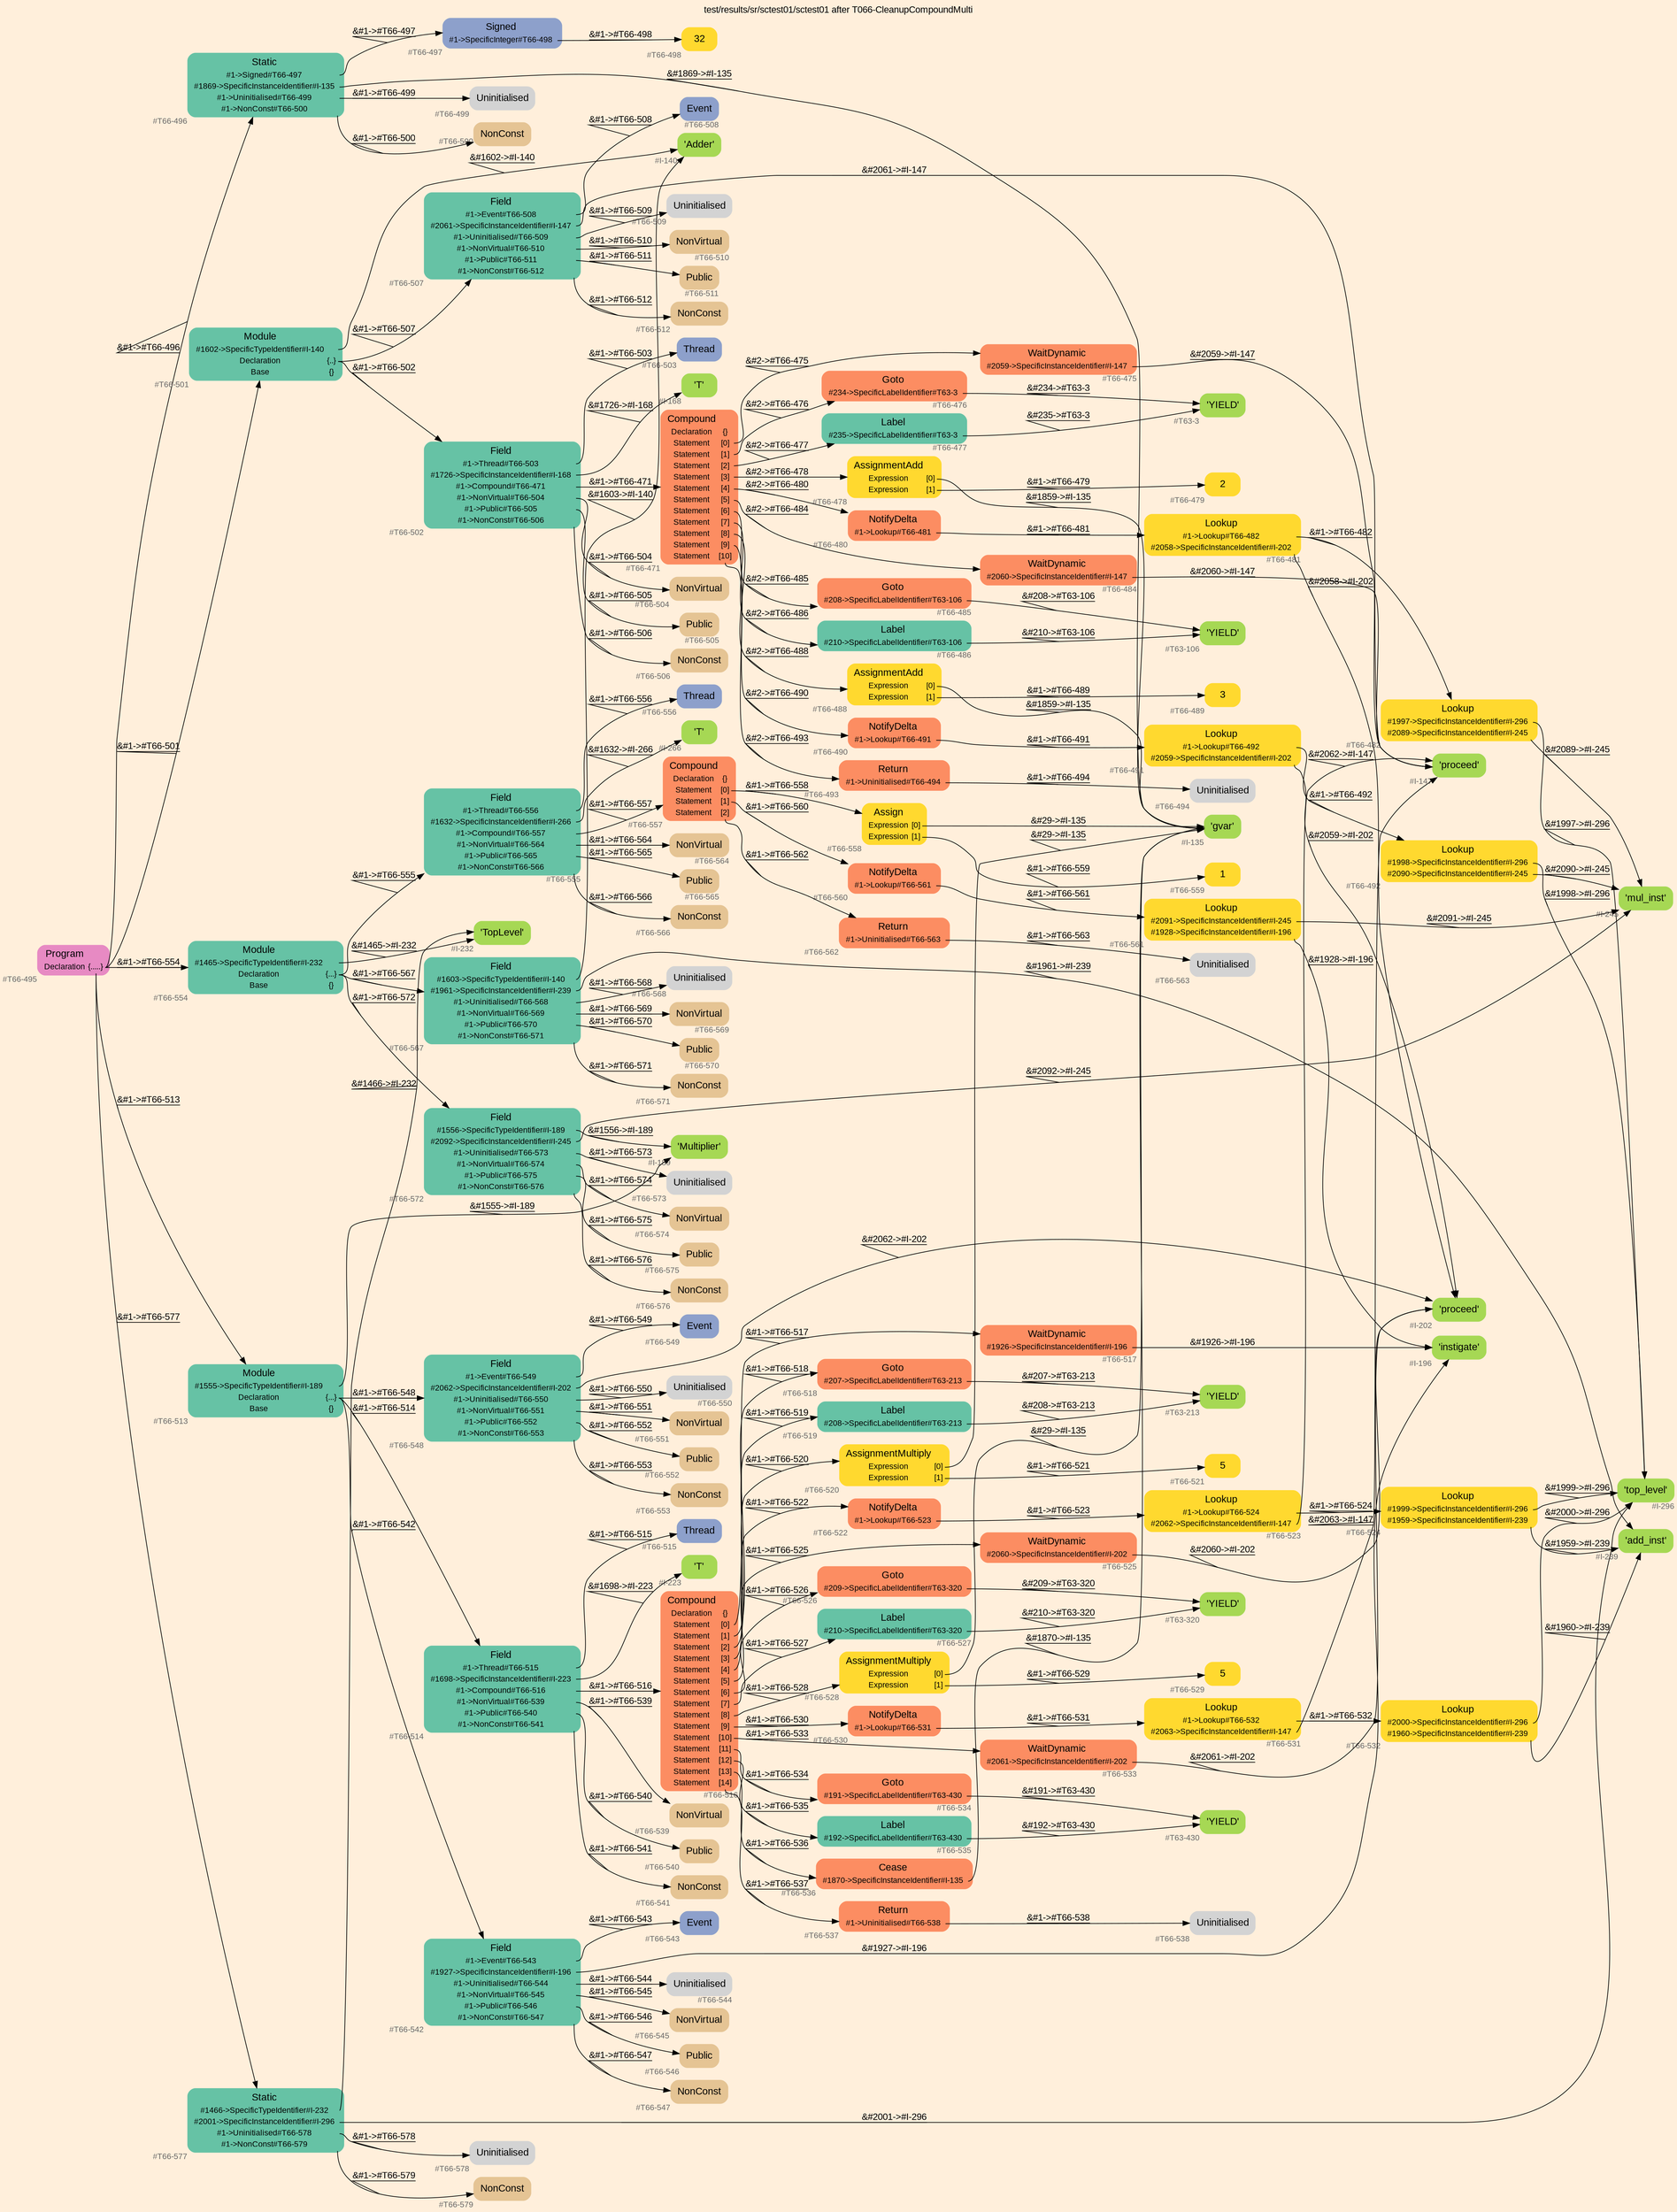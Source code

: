 digraph "test/results/sr/sctest01/sctest01 after T066-CleanupCompoundMulti" {
label = "test/results/sr/sctest01/sctest01 after T066-CleanupCompoundMulti"
labelloc = t
graph [
    rankdir = "LR"
    ranksep = 0.3
    bgcolor = antiquewhite1
    color = black
    fontcolor = black
    fontname = "Arial"
];
node [
    fontname = "Arial"
];
edge [
    fontname = "Arial"
];

// -------------------- node figure --------------------
// -------- block #T66-495 ----------
"#T66-495" [
    fillcolor = "/set28/4"
    xlabel = "#T66-495"
    fontsize = "12"
    fontcolor = grey40
    shape = "plaintext"
    label = <<TABLE BORDER="0" CELLBORDER="0" CELLSPACING="0">
     <TR><TD><FONT COLOR="black" POINT-SIZE="15">Program</FONT></TD></TR>
     <TR><TD><FONT COLOR="black" POINT-SIZE="12">Declaration</FONT></TD><TD PORT="port0"><FONT COLOR="black" POINT-SIZE="12">{.....}</FONT></TD></TR>
    </TABLE>>
    style = "rounded,filled"
];

// -------- block #T66-496 ----------
"#T66-496" [
    fillcolor = "/set28/1"
    xlabel = "#T66-496"
    fontsize = "12"
    fontcolor = grey40
    shape = "plaintext"
    label = <<TABLE BORDER="0" CELLBORDER="0" CELLSPACING="0">
     <TR><TD><FONT COLOR="black" POINT-SIZE="15">Static</FONT></TD></TR>
     <TR><TD><FONT COLOR="black" POINT-SIZE="12">#1-&gt;Signed#T66-497</FONT></TD><TD PORT="port0"></TD></TR>
     <TR><TD><FONT COLOR="black" POINT-SIZE="12">#1869-&gt;SpecificInstanceIdentifier#I-135</FONT></TD><TD PORT="port1"></TD></TR>
     <TR><TD><FONT COLOR="black" POINT-SIZE="12">#1-&gt;Uninitialised#T66-499</FONT></TD><TD PORT="port2"></TD></TR>
     <TR><TD><FONT COLOR="black" POINT-SIZE="12">#1-&gt;NonConst#T66-500</FONT></TD><TD PORT="port3"></TD></TR>
    </TABLE>>
    style = "rounded,filled"
];

// -------- block #T66-497 ----------
"#T66-497" [
    fillcolor = "/set28/3"
    xlabel = "#T66-497"
    fontsize = "12"
    fontcolor = grey40
    shape = "plaintext"
    label = <<TABLE BORDER="0" CELLBORDER="0" CELLSPACING="0">
     <TR><TD><FONT COLOR="black" POINT-SIZE="15">Signed</FONT></TD></TR>
     <TR><TD><FONT COLOR="black" POINT-SIZE="12">#1-&gt;SpecificInteger#T66-498</FONT></TD><TD PORT="port0"></TD></TR>
    </TABLE>>
    style = "rounded,filled"
];

// -------- block #T66-498 ----------
"#T66-498" [
    fillcolor = "/set28/6"
    xlabel = "#T66-498"
    fontsize = "12"
    fontcolor = grey40
    shape = "plaintext"
    label = <<TABLE BORDER="0" CELLBORDER="0" CELLSPACING="0">
     <TR><TD><FONT COLOR="black" POINT-SIZE="15">32</FONT></TD></TR>
    </TABLE>>
    style = "rounded,filled"
];

// -------- block #I-135 ----------
"#I-135" [
    fillcolor = "/set28/5"
    xlabel = "#I-135"
    fontsize = "12"
    fontcolor = grey40
    shape = "plaintext"
    label = <<TABLE BORDER="0" CELLBORDER="0" CELLSPACING="0">
     <TR><TD><FONT COLOR="black" POINT-SIZE="15">'gvar'</FONT></TD></TR>
    </TABLE>>
    style = "rounded,filled"
];

// -------- block #T66-499 ----------
"#T66-499" [
    xlabel = "#T66-499"
    fontsize = "12"
    fontcolor = grey40
    shape = "plaintext"
    label = <<TABLE BORDER="0" CELLBORDER="0" CELLSPACING="0">
     <TR><TD><FONT COLOR="black" POINT-SIZE="15">Uninitialised</FONT></TD></TR>
    </TABLE>>
    style = "rounded,filled"
];

// -------- block #T66-500 ----------
"#T66-500" [
    fillcolor = "/set28/7"
    xlabel = "#T66-500"
    fontsize = "12"
    fontcolor = grey40
    shape = "plaintext"
    label = <<TABLE BORDER="0" CELLBORDER="0" CELLSPACING="0">
     <TR><TD><FONT COLOR="black" POINT-SIZE="15">NonConst</FONT></TD></TR>
    </TABLE>>
    style = "rounded,filled"
];

// -------- block #T66-501 ----------
"#T66-501" [
    fillcolor = "/set28/1"
    xlabel = "#T66-501"
    fontsize = "12"
    fontcolor = grey40
    shape = "plaintext"
    label = <<TABLE BORDER="0" CELLBORDER="0" CELLSPACING="0">
     <TR><TD><FONT COLOR="black" POINT-SIZE="15">Module</FONT></TD></TR>
     <TR><TD><FONT COLOR="black" POINT-SIZE="12">#1602-&gt;SpecificTypeIdentifier#I-140</FONT></TD><TD PORT="port0"></TD></TR>
     <TR><TD><FONT COLOR="black" POINT-SIZE="12">Declaration</FONT></TD><TD PORT="port1"><FONT COLOR="black" POINT-SIZE="12">{..}</FONT></TD></TR>
     <TR><TD><FONT COLOR="black" POINT-SIZE="12">Base</FONT></TD><TD PORT="port2"><FONT COLOR="black" POINT-SIZE="12">{}</FONT></TD></TR>
    </TABLE>>
    style = "rounded,filled"
];

// -------- block #I-140 ----------
"#I-140" [
    fillcolor = "/set28/5"
    xlabel = "#I-140"
    fontsize = "12"
    fontcolor = grey40
    shape = "plaintext"
    label = <<TABLE BORDER="0" CELLBORDER="0" CELLSPACING="0">
     <TR><TD><FONT COLOR="black" POINT-SIZE="15">'Adder'</FONT></TD></TR>
    </TABLE>>
    style = "rounded,filled"
];

// -------- block #T66-502 ----------
"#T66-502" [
    fillcolor = "/set28/1"
    xlabel = "#T66-502"
    fontsize = "12"
    fontcolor = grey40
    shape = "plaintext"
    label = <<TABLE BORDER="0" CELLBORDER="0" CELLSPACING="0">
     <TR><TD><FONT COLOR="black" POINT-SIZE="15">Field</FONT></TD></TR>
     <TR><TD><FONT COLOR="black" POINT-SIZE="12">#1-&gt;Thread#T66-503</FONT></TD><TD PORT="port0"></TD></TR>
     <TR><TD><FONT COLOR="black" POINT-SIZE="12">#1726-&gt;SpecificInstanceIdentifier#I-168</FONT></TD><TD PORT="port1"></TD></TR>
     <TR><TD><FONT COLOR="black" POINT-SIZE="12">#1-&gt;Compound#T66-471</FONT></TD><TD PORT="port2"></TD></TR>
     <TR><TD><FONT COLOR="black" POINT-SIZE="12">#1-&gt;NonVirtual#T66-504</FONT></TD><TD PORT="port3"></TD></TR>
     <TR><TD><FONT COLOR="black" POINT-SIZE="12">#1-&gt;Public#T66-505</FONT></TD><TD PORT="port4"></TD></TR>
     <TR><TD><FONT COLOR="black" POINT-SIZE="12">#1-&gt;NonConst#T66-506</FONT></TD><TD PORT="port5"></TD></TR>
    </TABLE>>
    style = "rounded,filled"
];

// -------- block #T66-503 ----------
"#T66-503" [
    fillcolor = "/set28/3"
    xlabel = "#T66-503"
    fontsize = "12"
    fontcolor = grey40
    shape = "plaintext"
    label = <<TABLE BORDER="0" CELLBORDER="0" CELLSPACING="0">
     <TR><TD><FONT COLOR="black" POINT-SIZE="15">Thread</FONT></TD></TR>
    </TABLE>>
    style = "rounded,filled"
];

// -------- block #I-168 ----------
"#I-168" [
    fillcolor = "/set28/5"
    xlabel = "#I-168"
    fontsize = "12"
    fontcolor = grey40
    shape = "plaintext"
    label = <<TABLE BORDER="0" CELLBORDER="0" CELLSPACING="0">
     <TR><TD><FONT COLOR="black" POINT-SIZE="15">'T'</FONT></TD></TR>
    </TABLE>>
    style = "rounded,filled"
];

// -------- block #T66-471 ----------
"#T66-471" [
    fillcolor = "/set28/2"
    xlabel = "#T66-471"
    fontsize = "12"
    fontcolor = grey40
    shape = "plaintext"
    label = <<TABLE BORDER="0" CELLBORDER="0" CELLSPACING="0">
     <TR><TD><FONT COLOR="black" POINT-SIZE="15">Compound</FONT></TD></TR>
     <TR><TD><FONT COLOR="black" POINT-SIZE="12">Declaration</FONT></TD><TD PORT="port0"><FONT COLOR="black" POINT-SIZE="12">{}</FONT></TD></TR>
     <TR><TD><FONT COLOR="black" POINT-SIZE="12">Statement</FONT></TD><TD PORT="port1"><FONT COLOR="black" POINT-SIZE="12">[0]</FONT></TD></TR>
     <TR><TD><FONT COLOR="black" POINT-SIZE="12">Statement</FONT></TD><TD PORT="port2"><FONT COLOR="black" POINT-SIZE="12">[1]</FONT></TD></TR>
     <TR><TD><FONT COLOR="black" POINT-SIZE="12">Statement</FONT></TD><TD PORT="port3"><FONT COLOR="black" POINT-SIZE="12">[2]</FONT></TD></TR>
     <TR><TD><FONT COLOR="black" POINT-SIZE="12">Statement</FONT></TD><TD PORT="port4"><FONT COLOR="black" POINT-SIZE="12">[3]</FONT></TD></TR>
     <TR><TD><FONT COLOR="black" POINT-SIZE="12">Statement</FONT></TD><TD PORT="port5"><FONT COLOR="black" POINT-SIZE="12">[4]</FONT></TD></TR>
     <TR><TD><FONT COLOR="black" POINT-SIZE="12">Statement</FONT></TD><TD PORT="port6"><FONT COLOR="black" POINT-SIZE="12">[5]</FONT></TD></TR>
     <TR><TD><FONT COLOR="black" POINT-SIZE="12">Statement</FONT></TD><TD PORT="port7"><FONT COLOR="black" POINT-SIZE="12">[6]</FONT></TD></TR>
     <TR><TD><FONT COLOR="black" POINT-SIZE="12">Statement</FONT></TD><TD PORT="port8"><FONT COLOR="black" POINT-SIZE="12">[7]</FONT></TD></TR>
     <TR><TD><FONT COLOR="black" POINT-SIZE="12">Statement</FONT></TD><TD PORT="port9"><FONT COLOR="black" POINT-SIZE="12">[8]</FONT></TD></TR>
     <TR><TD><FONT COLOR="black" POINT-SIZE="12">Statement</FONT></TD><TD PORT="port10"><FONT COLOR="black" POINT-SIZE="12">[9]</FONT></TD></TR>
     <TR><TD><FONT COLOR="black" POINT-SIZE="12">Statement</FONT></TD><TD PORT="port11"><FONT COLOR="black" POINT-SIZE="12">[10]</FONT></TD></TR>
    </TABLE>>
    style = "rounded,filled"
];

// -------- block #T66-475 ----------
"#T66-475" [
    fillcolor = "/set28/2"
    xlabel = "#T66-475"
    fontsize = "12"
    fontcolor = grey40
    shape = "plaintext"
    label = <<TABLE BORDER="0" CELLBORDER="0" CELLSPACING="0">
     <TR><TD><FONT COLOR="black" POINT-SIZE="15">WaitDynamic</FONT></TD></TR>
     <TR><TD><FONT COLOR="black" POINT-SIZE="12">#2059-&gt;SpecificInstanceIdentifier#I-147</FONT></TD><TD PORT="port0"></TD></TR>
    </TABLE>>
    style = "rounded,filled"
];

// -------- block #I-147 ----------
"#I-147" [
    fillcolor = "/set28/5"
    xlabel = "#I-147"
    fontsize = "12"
    fontcolor = grey40
    shape = "plaintext"
    label = <<TABLE BORDER="0" CELLBORDER="0" CELLSPACING="0">
     <TR><TD><FONT COLOR="black" POINT-SIZE="15">'proceed'</FONT></TD></TR>
    </TABLE>>
    style = "rounded,filled"
];

// -------- block #T66-476 ----------
"#T66-476" [
    fillcolor = "/set28/2"
    xlabel = "#T66-476"
    fontsize = "12"
    fontcolor = grey40
    shape = "plaintext"
    label = <<TABLE BORDER="0" CELLBORDER="0" CELLSPACING="0">
     <TR><TD><FONT COLOR="black" POINT-SIZE="15">Goto</FONT></TD></TR>
     <TR><TD><FONT COLOR="black" POINT-SIZE="12">#234-&gt;SpecificLabelIdentifier#T63-3</FONT></TD><TD PORT="port0"></TD></TR>
    </TABLE>>
    style = "rounded,filled"
];

// -------- block #T63-3 ----------
"#T63-3" [
    fillcolor = "/set28/5"
    xlabel = "#T63-3"
    fontsize = "12"
    fontcolor = grey40
    shape = "plaintext"
    label = <<TABLE BORDER="0" CELLBORDER="0" CELLSPACING="0">
     <TR><TD><FONT COLOR="black" POINT-SIZE="15">'YIELD'</FONT></TD></TR>
    </TABLE>>
    style = "rounded,filled"
];

// -------- block #T66-477 ----------
"#T66-477" [
    fillcolor = "/set28/1"
    xlabel = "#T66-477"
    fontsize = "12"
    fontcolor = grey40
    shape = "plaintext"
    label = <<TABLE BORDER="0" CELLBORDER="0" CELLSPACING="0">
     <TR><TD><FONT COLOR="black" POINT-SIZE="15">Label</FONT></TD></TR>
     <TR><TD><FONT COLOR="black" POINT-SIZE="12">#235-&gt;SpecificLabelIdentifier#T63-3</FONT></TD><TD PORT="port0"></TD></TR>
    </TABLE>>
    style = "rounded,filled"
];

// -------- block #T66-478 ----------
"#T66-478" [
    fillcolor = "/set28/6"
    xlabel = "#T66-478"
    fontsize = "12"
    fontcolor = grey40
    shape = "plaintext"
    label = <<TABLE BORDER="0" CELLBORDER="0" CELLSPACING="0">
     <TR><TD><FONT COLOR="black" POINT-SIZE="15">AssignmentAdd</FONT></TD></TR>
     <TR><TD><FONT COLOR="black" POINT-SIZE="12">Expression</FONT></TD><TD PORT="port0"><FONT COLOR="black" POINT-SIZE="12">[0]</FONT></TD></TR>
     <TR><TD><FONT COLOR="black" POINT-SIZE="12">Expression</FONT></TD><TD PORT="port1"><FONT COLOR="black" POINT-SIZE="12">[1]</FONT></TD></TR>
    </TABLE>>
    style = "rounded,filled"
];

// -------- block #T66-479 ----------
"#T66-479" [
    fillcolor = "/set28/6"
    xlabel = "#T66-479"
    fontsize = "12"
    fontcolor = grey40
    shape = "plaintext"
    label = <<TABLE BORDER="0" CELLBORDER="0" CELLSPACING="0">
     <TR><TD><FONT COLOR="black" POINT-SIZE="15">2</FONT></TD></TR>
    </TABLE>>
    style = "rounded,filled"
];

// -------- block #T66-480 ----------
"#T66-480" [
    fillcolor = "/set28/2"
    xlabel = "#T66-480"
    fontsize = "12"
    fontcolor = grey40
    shape = "plaintext"
    label = <<TABLE BORDER="0" CELLBORDER="0" CELLSPACING="0">
     <TR><TD><FONT COLOR="black" POINT-SIZE="15">NotifyDelta</FONT></TD></TR>
     <TR><TD><FONT COLOR="black" POINT-SIZE="12">#1-&gt;Lookup#T66-481</FONT></TD><TD PORT="port0"></TD></TR>
    </TABLE>>
    style = "rounded,filled"
];

// -------- block #T66-481 ----------
"#T66-481" [
    fillcolor = "/set28/6"
    xlabel = "#T66-481"
    fontsize = "12"
    fontcolor = grey40
    shape = "plaintext"
    label = <<TABLE BORDER="0" CELLBORDER="0" CELLSPACING="0">
     <TR><TD><FONT COLOR="black" POINT-SIZE="15">Lookup</FONT></TD></TR>
     <TR><TD><FONT COLOR="black" POINT-SIZE="12">#1-&gt;Lookup#T66-482</FONT></TD><TD PORT="port0"></TD></TR>
     <TR><TD><FONT COLOR="black" POINT-SIZE="12">#2058-&gt;SpecificInstanceIdentifier#I-202</FONT></TD><TD PORT="port1"></TD></TR>
    </TABLE>>
    style = "rounded,filled"
];

// -------- block #T66-482 ----------
"#T66-482" [
    fillcolor = "/set28/6"
    xlabel = "#T66-482"
    fontsize = "12"
    fontcolor = grey40
    shape = "plaintext"
    label = <<TABLE BORDER="0" CELLBORDER="0" CELLSPACING="0">
     <TR><TD><FONT COLOR="black" POINT-SIZE="15">Lookup</FONT></TD></TR>
     <TR><TD><FONT COLOR="black" POINT-SIZE="12">#1997-&gt;SpecificInstanceIdentifier#I-296</FONT></TD><TD PORT="port0"></TD></TR>
     <TR><TD><FONT COLOR="black" POINT-SIZE="12">#2089-&gt;SpecificInstanceIdentifier#I-245</FONT></TD><TD PORT="port1"></TD></TR>
    </TABLE>>
    style = "rounded,filled"
];

// -------- block #I-296 ----------
"#I-296" [
    fillcolor = "/set28/5"
    xlabel = "#I-296"
    fontsize = "12"
    fontcolor = grey40
    shape = "plaintext"
    label = <<TABLE BORDER="0" CELLBORDER="0" CELLSPACING="0">
     <TR><TD><FONT COLOR="black" POINT-SIZE="15">'top_level'</FONT></TD></TR>
    </TABLE>>
    style = "rounded,filled"
];

// -------- block #I-245 ----------
"#I-245" [
    fillcolor = "/set28/5"
    xlabel = "#I-245"
    fontsize = "12"
    fontcolor = grey40
    shape = "plaintext"
    label = <<TABLE BORDER="0" CELLBORDER="0" CELLSPACING="0">
     <TR><TD><FONT COLOR="black" POINT-SIZE="15">'mul_inst'</FONT></TD></TR>
    </TABLE>>
    style = "rounded,filled"
];

// -------- block #I-202 ----------
"#I-202" [
    fillcolor = "/set28/5"
    xlabel = "#I-202"
    fontsize = "12"
    fontcolor = grey40
    shape = "plaintext"
    label = <<TABLE BORDER="0" CELLBORDER="0" CELLSPACING="0">
     <TR><TD><FONT COLOR="black" POINT-SIZE="15">'proceed'</FONT></TD></TR>
    </TABLE>>
    style = "rounded,filled"
];

// -------- block #T66-484 ----------
"#T66-484" [
    fillcolor = "/set28/2"
    xlabel = "#T66-484"
    fontsize = "12"
    fontcolor = grey40
    shape = "plaintext"
    label = <<TABLE BORDER="0" CELLBORDER="0" CELLSPACING="0">
     <TR><TD><FONT COLOR="black" POINT-SIZE="15">WaitDynamic</FONT></TD></TR>
     <TR><TD><FONT COLOR="black" POINT-SIZE="12">#2060-&gt;SpecificInstanceIdentifier#I-147</FONT></TD><TD PORT="port0"></TD></TR>
    </TABLE>>
    style = "rounded,filled"
];

// -------- block #T66-485 ----------
"#T66-485" [
    fillcolor = "/set28/2"
    xlabel = "#T66-485"
    fontsize = "12"
    fontcolor = grey40
    shape = "plaintext"
    label = <<TABLE BORDER="0" CELLBORDER="0" CELLSPACING="0">
     <TR><TD><FONT COLOR="black" POINT-SIZE="15">Goto</FONT></TD></TR>
     <TR><TD><FONT COLOR="black" POINT-SIZE="12">#208-&gt;SpecificLabelIdentifier#T63-106</FONT></TD><TD PORT="port0"></TD></TR>
    </TABLE>>
    style = "rounded,filled"
];

// -------- block #T63-106 ----------
"#T63-106" [
    fillcolor = "/set28/5"
    xlabel = "#T63-106"
    fontsize = "12"
    fontcolor = grey40
    shape = "plaintext"
    label = <<TABLE BORDER="0" CELLBORDER="0" CELLSPACING="0">
     <TR><TD><FONT COLOR="black" POINT-SIZE="15">'YIELD'</FONT></TD></TR>
    </TABLE>>
    style = "rounded,filled"
];

// -------- block #T66-486 ----------
"#T66-486" [
    fillcolor = "/set28/1"
    xlabel = "#T66-486"
    fontsize = "12"
    fontcolor = grey40
    shape = "plaintext"
    label = <<TABLE BORDER="0" CELLBORDER="0" CELLSPACING="0">
     <TR><TD><FONT COLOR="black" POINT-SIZE="15">Label</FONT></TD></TR>
     <TR><TD><FONT COLOR="black" POINT-SIZE="12">#210-&gt;SpecificLabelIdentifier#T63-106</FONT></TD><TD PORT="port0"></TD></TR>
    </TABLE>>
    style = "rounded,filled"
];

// -------- block #T66-488 ----------
"#T66-488" [
    fillcolor = "/set28/6"
    xlabel = "#T66-488"
    fontsize = "12"
    fontcolor = grey40
    shape = "plaintext"
    label = <<TABLE BORDER="0" CELLBORDER="0" CELLSPACING="0">
     <TR><TD><FONT COLOR="black" POINT-SIZE="15">AssignmentAdd</FONT></TD></TR>
     <TR><TD><FONT COLOR="black" POINT-SIZE="12">Expression</FONT></TD><TD PORT="port0"><FONT COLOR="black" POINT-SIZE="12">[0]</FONT></TD></TR>
     <TR><TD><FONT COLOR="black" POINT-SIZE="12">Expression</FONT></TD><TD PORT="port1"><FONT COLOR="black" POINT-SIZE="12">[1]</FONT></TD></TR>
    </TABLE>>
    style = "rounded,filled"
];

// -------- block #T66-489 ----------
"#T66-489" [
    fillcolor = "/set28/6"
    xlabel = "#T66-489"
    fontsize = "12"
    fontcolor = grey40
    shape = "plaintext"
    label = <<TABLE BORDER="0" CELLBORDER="0" CELLSPACING="0">
     <TR><TD><FONT COLOR="black" POINT-SIZE="15">3</FONT></TD></TR>
    </TABLE>>
    style = "rounded,filled"
];

// -------- block #T66-490 ----------
"#T66-490" [
    fillcolor = "/set28/2"
    xlabel = "#T66-490"
    fontsize = "12"
    fontcolor = grey40
    shape = "plaintext"
    label = <<TABLE BORDER="0" CELLBORDER="0" CELLSPACING="0">
     <TR><TD><FONT COLOR="black" POINT-SIZE="15">NotifyDelta</FONT></TD></TR>
     <TR><TD><FONT COLOR="black" POINT-SIZE="12">#1-&gt;Lookup#T66-491</FONT></TD><TD PORT="port0"></TD></TR>
    </TABLE>>
    style = "rounded,filled"
];

// -------- block #T66-491 ----------
"#T66-491" [
    fillcolor = "/set28/6"
    xlabel = "#T66-491"
    fontsize = "12"
    fontcolor = grey40
    shape = "plaintext"
    label = <<TABLE BORDER="0" CELLBORDER="0" CELLSPACING="0">
     <TR><TD><FONT COLOR="black" POINT-SIZE="15">Lookup</FONT></TD></TR>
     <TR><TD><FONT COLOR="black" POINT-SIZE="12">#1-&gt;Lookup#T66-492</FONT></TD><TD PORT="port0"></TD></TR>
     <TR><TD><FONT COLOR="black" POINT-SIZE="12">#2059-&gt;SpecificInstanceIdentifier#I-202</FONT></TD><TD PORT="port1"></TD></TR>
    </TABLE>>
    style = "rounded,filled"
];

// -------- block #T66-492 ----------
"#T66-492" [
    fillcolor = "/set28/6"
    xlabel = "#T66-492"
    fontsize = "12"
    fontcolor = grey40
    shape = "plaintext"
    label = <<TABLE BORDER="0" CELLBORDER="0" CELLSPACING="0">
     <TR><TD><FONT COLOR="black" POINT-SIZE="15">Lookup</FONT></TD></TR>
     <TR><TD><FONT COLOR="black" POINT-SIZE="12">#1998-&gt;SpecificInstanceIdentifier#I-296</FONT></TD><TD PORT="port0"></TD></TR>
     <TR><TD><FONT COLOR="black" POINT-SIZE="12">#2090-&gt;SpecificInstanceIdentifier#I-245</FONT></TD><TD PORT="port1"></TD></TR>
    </TABLE>>
    style = "rounded,filled"
];

// -------- block #T66-493 ----------
"#T66-493" [
    fillcolor = "/set28/2"
    xlabel = "#T66-493"
    fontsize = "12"
    fontcolor = grey40
    shape = "plaintext"
    label = <<TABLE BORDER="0" CELLBORDER="0" CELLSPACING="0">
     <TR><TD><FONT COLOR="black" POINT-SIZE="15">Return</FONT></TD></TR>
     <TR><TD><FONT COLOR="black" POINT-SIZE="12">#1-&gt;Uninitialised#T66-494</FONT></TD><TD PORT="port0"></TD></TR>
    </TABLE>>
    style = "rounded,filled"
];

// -------- block #T66-494 ----------
"#T66-494" [
    xlabel = "#T66-494"
    fontsize = "12"
    fontcolor = grey40
    shape = "plaintext"
    label = <<TABLE BORDER="0" CELLBORDER="0" CELLSPACING="0">
     <TR><TD><FONT COLOR="black" POINT-SIZE="15">Uninitialised</FONT></TD></TR>
    </TABLE>>
    style = "rounded,filled"
];

// -------- block #T66-504 ----------
"#T66-504" [
    fillcolor = "/set28/7"
    xlabel = "#T66-504"
    fontsize = "12"
    fontcolor = grey40
    shape = "plaintext"
    label = <<TABLE BORDER="0" CELLBORDER="0" CELLSPACING="0">
     <TR><TD><FONT COLOR="black" POINT-SIZE="15">NonVirtual</FONT></TD></TR>
    </TABLE>>
    style = "rounded,filled"
];

// -------- block #T66-505 ----------
"#T66-505" [
    fillcolor = "/set28/7"
    xlabel = "#T66-505"
    fontsize = "12"
    fontcolor = grey40
    shape = "plaintext"
    label = <<TABLE BORDER="0" CELLBORDER="0" CELLSPACING="0">
     <TR><TD><FONT COLOR="black" POINT-SIZE="15">Public</FONT></TD></TR>
    </TABLE>>
    style = "rounded,filled"
];

// -------- block #T66-506 ----------
"#T66-506" [
    fillcolor = "/set28/7"
    xlabel = "#T66-506"
    fontsize = "12"
    fontcolor = grey40
    shape = "plaintext"
    label = <<TABLE BORDER="0" CELLBORDER="0" CELLSPACING="0">
     <TR><TD><FONT COLOR="black" POINT-SIZE="15">NonConst</FONT></TD></TR>
    </TABLE>>
    style = "rounded,filled"
];

// -------- block #T66-507 ----------
"#T66-507" [
    fillcolor = "/set28/1"
    xlabel = "#T66-507"
    fontsize = "12"
    fontcolor = grey40
    shape = "plaintext"
    label = <<TABLE BORDER="0" CELLBORDER="0" CELLSPACING="0">
     <TR><TD><FONT COLOR="black" POINT-SIZE="15">Field</FONT></TD></TR>
     <TR><TD><FONT COLOR="black" POINT-SIZE="12">#1-&gt;Event#T66-508</FONT></TD><TD PORT="port0"></TD></TR>
     <TR><TD><FONT COLOR="black" POINT-SIZE="12">#2061-&gt;SpecificInstanceIdentifier#I-147</FONT></TD><TD PORT="port1"></TD></TR>
     <TR><TD><FONT COLOR="black" POINT-SIZE="12">#1-&gt;Uninitialised#T66-509</FONT></TD><TD PORT="port2"></TD></TR>
     <TR><TD><FONT COLOR="black" POINT-SIZE="12">#1-&gt;NonVirtual#T66-510</FONT></TD><TD PORT="port3"></TD></TR>
     <TR><TD><FONT COLOR="black" POINT-SIZE="12">#1-&gt;Public#T66-511</FONT></TD><TD PORT="port4"></TD></TR>
     <TR><TD><FONT COLOR="black" POINT-SIZE="12">#1-&gt;NonConst#T66-512</FONT></TD><TD PORT="port5"></TD></TR>
    </TABLE>>
    style = "rounded,filled"
];

// -------- block #T66-508 ----------
"#T66-508" [
    fillcolor = "/set28/3"
    xlabel = "#T66-508"
    fontsize = "12"
    fontcolor = grey40
    shape = "plaintext"
    label = <<TABLE BORDER="0" CELLBORDER="0" CELLSPACING="0">
     <TR><TD><FONT COLOR="black" POINT-SIZE="15">Event</FONT></TD></TR>
    </TABLE>>
    style = "rounded,filled"
];

// -------- block #T66-509 ----------
"#T66-509" [
    xlabel = "#T66-509"
    fontsize = "12"
    fontcolor = grey40
    shape = "plaintext"
    label = <<TABLE BORDER="0" CELLBORDER="0" CELLSPACING="0">
     <TR><TD><FONT COLOR="black" POINT-SIZE="15">Uninitialised</FONT></TD></TR>
    </TABLE>>
    style = "rounded,filled"
];

// -------- block #T66-510 ----------
"#T66-510" [
    fillcolor = "/set28/7"
    xlabel = "#T66-510"
    fontsize = "12"
    fontcolor = grey40
    shape = "plaintext"
    label = <<TABLE BORDER="0" CELLBORDER="0" CELLSPACING="0">
     <TR><TD><FONT COLOR="black" POINT-SIZE="15">NonVirtual</FONT></TD></TR>
    </TABLE>>
    style = "rounded,filled"
];

// -------- block #T66-511 ----------
"#T66-511" [
    fillcolor = "/set28/7"
    xlabel = "#T66-511"
    fontsize = "12"
    fontcolor = grey40
    shape = "plaintext"
    label = <<TABLE BORDER="0" CELLBORDER="0" CELLSPACING="0">
     <TR><TD><FONT COLOR="black" POINT-SIZE="15">Public</FONT></TD></TR>
    </TABLE>>
    style = "rounded,filled"
];

// -------- block #T66-512 ----------
"#T66-512" [
    fillcolor = "/set28/7"
    xlabel = "#T66-512"
    fontsize = "12"
    fontcolor = grey40
    shape = "plaintext"
    label = <<TABLE BORDER="0" CELLBORDER="0" CELLSPACING="0">
     <TR><TD><FONT COLOR="black" POINT-SIZE="15">NonConst</FONT></TD></TR>
    </TABLE>>
    style = "rounded,filled"
];

// -------- block #T66-513 ----------
"#T66-513" [
    fillcolor = "/set28/1"
    xlabel = "#T66-513"
    fontsize = "12"
    fontcolor = grey40
    shape = "plaintext"
    label = <<TABLE BORDER="0" CELLBORDER="0" CELLSPACING="0">
     <TR><TD><FONT COLOR="black" POINT-SIZE="15">Module</FONT></TD></TR>
     <TR><TD><FONT COLOR="black" POINT-SIZE="12">#1555-&gt;SpecificTypeIdentifier#I-189</FONT></TD><TD PORT="port0"></TD></TR>
     <TR><TD><FONT COLOR="black" POINT-SIZE="12">Declaration</FONT></TD><TD PORT="port1"><FONT COLOR="black" POINT-SIZE="12">{...}</FONT></TD></TR>
     <TR><TD><FONT COLOR="black" POINT-SIZE="12">Base</FONT></TD><TD PORT="port2"><FONT COLOR="black" POINT-SIZE="12">{}</FONT></TD></TR>
    </TABLE>>
    style = "rounded,filled"
];

// -------- block #I-189 ----------
"#I-189" [
    fillcolor = "/set28/5"
    xlabel = "#I-189"
    fontsize = "12"
    fontcolor = grey40
    shape = "plaintext"
    label = <<TABLE BORDER="0" CELLBORDER="0" CELLSPACING="0">
     <TR><TD><FONT COLOR="black" POINT-SIZE="15">'Multiplier'</FONT></TD></TR>
    </TABLE>>
    style = "rounded,filled"
];

// -------- block #T66-514 ----------
"#T66-514" [
    fillcolor = "/set28/1"
    xlabel = "#T66-514"
    fontsize = "12"
    fontcolor = grey40
    shape = "plaintext"
    label = <<TABLE BORDER="0" CELLBORDER="0" CELLSPACING="0">
     <TR><TD><FONT COLOR="black" POINT-SIZE="15">Field</FONT></TD></TR>
     <TR><TD><FONT COLOR="black" POINT-SIZE="12">#1-&gt;Thread#T66-515</FONT></TD><TD PORT="port0"></TD></TR>
     <TR><TD><FONT COLOR="black" POINT-SIZE="12">#1698-&gt;SpecificInstanceIdentifier#I-223</FONT></TD><TD PORT="port1"></TD></TR>
     <TR><TD><FONT COLOR="black" POINT-SIZE="12">#1-&gt;Compound#T66-516</FONT></TD><TD PORT="port2"></TD></TR>
     <TR><TD><FONT COLOR="black" POINT-SIZE="12">#1-&gt;NonVirtual#T66-539</FONT></TD><TD PORT="port3"></TD></TR>
     <TR><TD><FONT COLOR="black" POINT-SIZE="12">#1-&gt;Public#T66-540</FONT></TD><TD PORT="port4"></TD></TR>
     <TR><TD><FONT COLOR="black" POINT-SIZE="12">#1-&gt;NonConst#T66-541</FONT></TD><TD PORT="port5"></TD></TR>
    </TABLE>>
    style = "rounded,filled"
];

// -------- block #T66-515 ----------
"#T66-515" [
    fillcolor = "/set28/3"
    xlabel = "#T66-515"
    fontsize = "12"
    fontcolor = grey40
    shape = "plaintext"
    label = <<TABLE BORDER="0" CELLBORDER="0" CELLSPACING="0">
     <TR><TD><FONT COLOR="black" POINT-SIZE="15">Thread</FONT></TD></TR>
    </TABLE>>
    style = "rounded,filled"
];

// -------- block #I-223 ----------
"#I-223" [
    fillcolor = "/set28/5"
    xlabel = "#I-223"
    fontsize = "12"
    fontcolor = grey40
    shape = "plaintext"
    label = <<TABLE BORDER="0" CELLBORDER="0" CELLSPACING="0">
     <TR><TD><FONT COLOR="black" POINT-SIZE="15">'T'</FONT></TD></TR>
    </TABLE>>
    style = "rounded,filled"
];

// -------- block #T66-516 ----------
"#T66-516" [
    fillcolor = "/set28/2"
    xlabel = "#T66-516"
    fontsize = "12"
    fontcolor = grey40
    shape = "plaintext"
    label = <<TABLE BORDER="0" CELLBORDER="0" CELLSPACING="0">
     <TR><TD><FONT COLOR="black" POINT-SIZE="15">Compound</FONT></TD></TR>
     <TR><TD><FONT COLOR="black" POINT-SIZE="12">Declaration</FONT></TD><TD PORT="port0"><FONT COLOR="black" POINT-SIZE="12">{}</FONT></TD></TR>
     <TR><TD><FONT COLOR="black" POINT-SIZE="12">Statement</FONT></TD><TD PORT="port1"><FONT COLOR="black" POINT-SIZE="12">[0]</FONT></TD></TR>
     <TR><TD><FONT COLOR="black" POINT-SIZE="12">Statement</FONT></TD><TD PORT="port2"><FONT COLOR="black" POINT-SIZE="12">[1]</FONT></TD></TR>
     <TR><TD><FONT COLOR="black" POINT-SIZE="12">Statement</FONT></TD><TD PORT="port3"><FONT COLOR="black" POINT-SIZE="12">[2]</FONT></TD></TR>
     <TR><TD><FONT COLOR="black" POINT-SIZE="12">Statement</FONT></TD><TD PORT="port4"><FONT COLOR="black" POINT-SIZE="12">[3]</FONT></TD></TR>
     <TR><TD><FONT COLOR="black" POINT-SIZE="12">Statement</FONT></TD><TD PORT="port5"><FONT COLOR="black" POINT-SIZE="12">[4]</FONT></TD></TR>
     <TR><TD><FONT COLOR="black" POINT-SIZE="12">Statement</FONT></TD><TD PORT="port6"><FONT COLOR="black" POINT-SIZE="12">[5]</FONT></TD></TR>
     <TR><TD><FONT COLOR="black" POINT-SIZE="12">Statement</FONT></TD><TD PORT="port7"><FONT COLOR="black" POINT-SIZE="12">[6]</FONT></TD></TR>
     <TR><TD><FONT COLOR="black" POINT-SIZE="12">Statement</FONT></TD><TD PORT="port8"><FONT COLOR="black" POINT-SIZE="12">[7]</FONT></TD></TR>
     <TR><TD><FONT COLOR="black" POINT-SIZE="12">Statement</FONT></TD><TD PORT="port9"><FONT COLOR="black" POINT-SIZE="12">[8]</FONT></TD></TR>
     <TR><TD><FONT COLOR="black" POINT-SIZE="12">Statement</FONT></TD><TD PORT="port10"><FONT COLOR="black" POINT-SIZE="12">[9]</FONT></TD></TR>
     <TR><TD><FONT COLOR="black" POINT-SIZE="12">Statement</FONT></TD><TD PORT="port11"><FONT COLOR="black" POINT-SIZE="12">[10]</FONT></TD></TR>
     <TR><TD><FONT COLOR="black" POINT-SIZE="12">Statement</FONT></TD><TD PORT="port12"><FONT COLOR="black" POINT-SIZE="12">[11]</FONT></TD></TR>
     <TR><TD><FONT COLOR="black" POINT-SIZE="12">Statement</FONT></TD><TD PORT="port13"><FONT COLOR="black" POINT-SIZE="12">[12]</FONT></TD></TR>
     <TR><TD><FONT COLOR="black" POINT-SIZE="12">Statement</FONT></TD><TD PORT="port14"><FONT COLOR="black" POINT-SIZE="12">[13]</FONT></TD></TR>
     <TR><TD><FONT COLOR="black" POINT-SIZE="12">Statement</FONT></TD><TD PORT="port15"><FONT COLOR="black" POINT-SIZE="12">[14]</FONT></TD></TR>
    </TABLE>>
    style = "rounded,filled"
];

// -------- block #T66-517 ----------
"#T66-517" [
    fillcolor = "/set28/2"
    xlabel = "#T66-517"
    fontsize = "12"
    fontcolor = grey40
    shape = "plaintext"
    label = <<TABLE BORDER="0" CELLBORDER="0" CELLSPACING="0">
     <TR><TD><FONT COLOR="black" POINT-SIZE="15">WaitDynamic</FONT></TD></TR>
     <TR><TD><FONT COLOR="black" POINT-SIZE="12">#1926-&gt;SpecificInstanceIdentifier#I-196</FONT></TD><TD PORT="port0"></TD></TR>
    </TABLE>>
    style = "rounded,filled"
];

// -------- block #I-196 ----------
"#I-196" [
    fillcolor = "/set28/5"
    xlabel = "#I-196"
    fontsize = "12"
    fontcolor = grey40
    shape = "plaintext"
    label = <<TABLE BORDER="0" CELLBORDER="0" CELLSPACING="0">
     <TR><TD><FONT COLOR="black" POINT-SIZE="15">'instigate'</FONT></TD></TR>
    </TABLE>>
    style = "rounded,filled"
];

// -------- block #T66-518 ----------
"#T66-518" [
    fillcolor = "/set28/2"
    xlabel = "#T66-518"
    fontsize = "12"
    fontcolor = grey40
    shape = "plaintext"
    label = <<TABLE BORDER="0" CELLBORDER="0" CELLSPACING="0">
     <TR><TD><FONT COLOR="black" POINT-SIZE="15">Goto</FONT></TD></TR>
     <TR><TD><FONT COLOR="black" POINT-SIZE="12">#207-&gt;SpecificLabelIdentifier#T63-213</FONT></TD><TD PORT="port0"></TD></TR>
    </TABLE>>
    style = "rounded,filled"
];

// -------- block #T63-213 ----------
"#T63-213" [
    fillcolor = "/set28/5"
    xlabel = "#T63-213"
    fontsize = "12"
    fontcolor = grey40
    shape = "plaintext"
    label = <<TABLE BORDER="0" CELLBORDER="0" CELLSPACING="0">
     <TR><TD><FONT COLOR="black" POINT-SIZE="15">'YIELD'</FONT></TD></TR>
    </TABLE>>
    style = "rounded,filled"
];

// -------- block #T66-519 ----------
"#T66-519" [
    fillcolor = "/set28/1"
    xlabel = "#T66-519"
    fontsize = "12"
    fontcolor = grey40
    shape = "plaintext"
    label = <<TABLE BORDER="0" CELLBORDER="0" CELLSPACING="0">
     <TR><TD><FONT COLOR="black" POINT-SIZE="15">Label</FONT></TD></TR>
     <TR><TD><FONT COLOR="black" POINT-SIZE="12">#208-&gt;SpecificLabelIdentifier#T63-213</FONT></TD><TD PORT="port0"></TD></TR>
    </TABLE>>
    style = "rounded,filled"
];

// -------- block #T66-520 ----------
"#T66-520" [
    fillcolor = "/set28/6"
    xlabel = "#T66-520"
    fontsize = "12"
    fontcolor = grey40
    shape = "plaintext"
    label = <<TABLE BORDER="0" CELLBORDER="0" CELLSPACING="0">
     <TR><TD><FONT COLOR="black" POINT-SIZE="15">AssignmentMultiply</FONT></TD></TR>
     <TR><TD><FONT COLOR="black" POINT-SIZE="12">Expression</FONT></TD><TD PORT="port0"><FONT COLOR="black" POINT-SIZE="12">[0]</FONT></TD></TR>
     <TR><TD><FONT COLOR="black" POINT-SIZE="12">Expression</FONT></TD><TD PORT="port1"><FONT COLOR="black" POINT-SIZE="12">[1]</FONT></TD></TR>
    </TABLE>>
    style = "rounded,filled"
];

// -------- block #T66-521 ----------
"#T66-521" [
    fillcolor = "/set28/6"
    xlabel = "#T66-521"
    fontsize = "12"
    fontcolor = grey40
    shape = "plaintext"
    label = <<TABLE BORDER="0" CELLBORDER="0" CELLSPACING="0">
     <TR><TD><FONT COLOR="black" POINT-SIZE="15">5</FONT></TD></TR>
    </TABLE>>
    style = "rounded,filled"
];

// -------- block #T66-522 ----------
"#T66-522" [
    fillcolor = "/set28/2"
    xlabel = "#T66-522"
    fontsize = "12"
    fontcolor = grey40
    shape = "plaintext"
    label = <<TABLE BORDER="0" CELLBORDER="0" CELLSPACING="0">
     <TR><TD><FONT COLOR="black" POINT-SIZE="15">NotifyDelta</FONT></TD></TR>
     <TR><TD><FONT COLOR="black" POINT-SIZE="12">#1-&gt;Lookup#T66-523</FONT></TD><TD PORT="port0"></TD></TR>
    </TABLE>>
    style = "rounded,filled"
];

// -------- block #T66-523 ----------
"#T66-523" [
    fillcolor = "/set28/6"
    xlabel = "#T66-523"
    fontsize = "12"
    fontcolor = grey40
    shape = "plaintext"
    label = <<TABLE BORDER="0" CELLBORDER="0" CELLSPACING="0">
     <TR><TD><FONT COLOR="black" POINT-SIZE="15">Lookup</FONT></TD></TR>
     <TR><TD><FONT COLOR="black" POINT-SIZE="12">#1-&gt;Lookup#T66-524</FONT></TD><TD PORT="port0"></TD></TR>
     <TR><TD><FONT COLOR="black" POINT-SIZE="12">#2062-&gt;SpecificInstanceIdentifier#I-147</FONT></TD><TD PORT="port1"></TD></TR>
    </TABLE>>
    style = "rounded,filled"
];

// -------- block #T66-524 ----------
"#T66-524" [
    fillcolor = "/set28/6"
    xlabel = "#T66-524"
    fontsize = "12"
    fontcolor = grey40
    shape = "plaintext"
    label = <<TABLE BORDER="0" CELLBORDER="0" CELLSPACING="0">
     <TR><TD><FONT COLOR="black" POINT-SIZE="15">Lookup</FONT></TD></TR>
     <TR><TD><FONT COLOR="black" POINT-SIZE="12">#1999-&gt;SpecificInstanceIdentifier#I-296</FONT></TD><TD PORT="port0"></TD></TR>
     <TR><TD><FONT COLOR="black" POINT-SIZE="12">#1959-&gt;SpecificInstanceIdentifier#I-239</FONT></TD><TD PORT="port1"></TD></TR>
    </TABLE>>
    style = "rounded,filled"
];

// -------- block #I-239 ----------
"#I-239" [
    fillcolor = "/set28/5"
    xlabel = "#I-239"
    fontsize = "12"
    fontcolor = grey40
    shape = "plaintext"
    label = <<TABLE BORDER="0" CELLBORDER="0" CELLSPACING="0">
     <TR><TD><FONT COLOR="black" POINT-SIZE="15">'add_inst'</FONT></TD></TR>
    </TABLE>>
    style = "rounded,filled"
];

// -------- block #T66-525 ----------
"#T66-525" [
    fillcolor = "/set28/2"
    xlabel = "#T66-525"
    fontsize = "12"
    fontcolor = grey40
    shape = "plaintext"
    label = <<TABLE BORDER="0" CELLBORDER="0" CELLSPACING="0">
     <TR><TD><FONT COLOR="black" POINT-SIZE="15">WaitDynamic</FONT></TD></TR>
     <TR><TD><FONT COLOR="black" POINT-SIZE="12">#2060-&gt;SpecificInstanceIdentifier#I-202</FONT></TD><TD PORT="port0"></TD></TR>
    </TABLE>>
    style = "rounded,filled"
];

// -------- block #T66-526 ----------
"#T66-526" [
    fillcolor = "/set28/2"
    xlabel = "#T66-526"
    fontsize = "12"
    fontcolor = grey40
    shape = "plaintext"
    label = <<TABLE BORDER="0" CELLBORDER="0" CELLSPACING="0">
     <TR><TD><FONT COLOR="black" POINT-SIZE="15">Goto</FONT></TD></TR>
     <TR><TD><FONT COLOR="black" POINT-SIZE="12">#209-&gt;SpecificLabelIdentifier#T63-320</FONT></TD><TD PORT="port0"></TD></TR>
    </TABLE>>
    style = "rounded,filled"
];

// -------- block #T63-320 ----------
"#T63-320" [
    fillcolor = "/set28/5"
    xlabel = "#T63-320"
    fontsize = "12"
    fontcolor = grey40
    shape = "plaintext"
    label = <<TABLE BORDER="0" CELLBORDER="0" CELLSPACING="0">
     <TR><TD><FONT COLOR="black" POINT-SIZE="15">'YIELD'</FONT></TD></TR>
    </TABLE>>
    style = "rounded,filled"
];

// -------- block #T66-527 ----------
"#T66-527" [
    fillcolor = "/set28/1"
    xlabel = "#T66-527"
    fontsize = "12"
    fontcolor = grey40
    shape = "plaintext"
    label = <<TABLE BORDER="0" CELLBORDER="0" CELLSPACING="0">
     <TR><TD><FONT COLOR="black" POINT-SIZE="15">Label</FONT></TD></TR>
     <TR><TD><FONT COLOR="black" POINT-SIZE="12">#210-&gt;SpecificLabelIdentifier#T63-320</FONT></TD><TD PORT="port0"></TD></TR>
    </TABLE>>
    style = "rounded,filled"
];

// -------- block #T66-528 ----------
"#T66-528" [
    fillcolor = "/set28/6"
    xlabel = "#T66-528"
    fontsize = "12"
    fontcolor = grey40
    shape = "plaintext"
    label = <<TABLE BORDER="0" CELLBORDER="0" CELLSPACING="0">
     <TR><TD><FONT COLOR="black" POINT-SIZE="15">AssignmentMultiply</FONT></TD></TR>
     <TR><TD><FONT COLOR="black" POINT-SIZE="12">Expression</FONT></TD><TD PORT="port0"><FONT COLOR="black" POINT-SIZE="12">[0]</FONT></TD></TR>
     <TR><TD><FONT COLOR="black" POINT-SIZE="12">Expression</FONT></TD><TD PORT="port1"><FONT COLOR="black" POINT-SIZE="12">[1]</FONT></TD></TR>
    </TABLE>>
    style = "rounded,filled"
];

// -------- block #T66-529 ----------
"#T66-529" [
    fillcolor = "/set28/6"
    xlabel = "#T66-529"
    fontsize = "12"
    fontcolor = grey40
    shape = "plaintext"
    label = <<TABLE BORDER="0" CELLBORDER="0" CELLSPACING="0">
     <TR><TD><FONT COLOR="black" POINT-SIZE="15">5</FONT></TD></TR>
    </TABLE>>
    style = "rounded,filled"
];

// -------- block #T66-530 ----------
"#T66-530" [
    fillcolor = "/set28/2"
    xlabel = "#T66-530"
    fontsize = "12"
    fontcolor = grey40
    shape = "plaintext"
    label = <<TABLE BORDER="0" CELLBORDER="0" CELLSPACING="0">
     <TR><TD><FONT COLOR="black" POINT-SIZE="15">NotifyDelta</FONT></TD></TR>
     <TR><TD><FONT COLOR="black" POINT-SIZE="12">#1-&gt;Lookup#T66-531</FONT></TD><TD PORT="port0"></TD></TR>
    </TABLE>>
    style = "rounded,filled"
];

// -------- block #T66-531 ----------
"#T66-531" [
    fillcolor = "/set28/6"
    xlabel = "#T66-531"
    fontsize = "12"
    fontcolor = grey40
    shape = "plaintext"
    label = <<TABLE BORDER="0" CELLBORDER="0" CELLSPACING="0">
     <TR><TD><FONT COLOR="black" POINT-SIZE="15">Lookup</FONT></TD></TR>
     <TR><TD><FONT COLOR="black" POINT-SIZE="12">#1-&gt;Lookup#T66-532</FONT></TD><TD PORT="port0"></TD></TR>
     <TR><TD><FONT COLOR="black" POINT-SIZE="12">#2063-&gt;SpecificInstanceIdentifier#I-147</FONT></TD><TD PORT="port1"></TD></TR>
    </TABLE>>
    style = "rounded,filled"
];

// -------- block #T66-532 ----------
"#T66-532" [
    fillcolor = "/set28/6"
    xlabel = "#T66-532"
    fontsize = "12"
    fontcolor = grey40
    shape = "plaintext"
    label = <<TABLE BORDER="0" CELLBORDER="0" CELLSPACING="0">
     <TR><TD><FONT COLOR="black" POINT-SIZE="15">Lookup</FONT></TD></TR>
     <TR><TD><FONT COLOR="black" POINT-SIZE="12">#2000-&gt;SpecificInstanceIdentifier#I-296</FONT></TD><TD PORT="port0"></TD></TR>
     <TR><TD><FONT COLOR="black" POINT-SIZE="12">#1960-&gt;SpecificInstanceIdentifier#I-239</FONT></TD><TD PORT="port1"></TD></TR>
    </TABLE>>
    style = "rounded,filled"
];

// -------- block #T66-533 ----------
"#T66-533" [
    fillcolor = "/set28/2"
    xlabel = "#T66-533"
    fontsize = "12"
    fontcolor = grey40
    shape = "plaintext"
    label = <<TABLE BORDER="0" CELLBORDER="0" CELLSPACING="0">
     <TR><TD><FONT COLOR="black" POINT-SIZE="15">WaitDynamic</FONT></TD></TR>
     <TR><TD><FONT COLOR="black" POINT-SIZE="12">#2061-&gt;SpecificInstanceIdentifier#I-202</FONT></TD><TD PORT="port0"></TD></TR>
    </TABLE>>
    style = "rounded,filled"
];

// -------- block #T66-534 ----------
"#T66-534" [
    fillcolor = "/set28/2"
    xlabel = "#T66-534"
    fontsize = "12"
    fontcolor = grey40
    shape = "plaintext"
    label = <<TABLE BORDER="0" CELLBORDER="0" CELLSPACING="0">
     <TR><TD><FONT COLOR="black" POINT-SIZE="15">Goto</FONT></TD></TR>
     <TR><TD><FONT COLOR="black" POINT-SIZE="12">#191-&gt;SpecificLabelIdentifier#T63-430</FONT></TD><TD PORT="port0"></TD></TR>
    </TABLE>>
    style = "rounded,filled"
];

// -------- block #T63-430 ----------
"#T63-430" [
    fillcolor = "/set28/5"
    xlabel = "#T63-430"
    fontsize = "12"
    fontcolor = grey40
    shape = "plaintext"
    label = <<TABLE BORDER="0" CELLBORDER="0" CELLSPACING="0">
     <TR><TD><FONT COLOR="black" POINT-SIZE="15">'YIELD'</FONT></TD></TR>
    </TABLE>>
    style = "rounded,filled"
];

// -------- block #T66-535 ----------
"#T66-535" [
    fillcolor = "/set28/1"
    xlabel = "#T66-535"
    fontsize = "12"
    fontcolor = grey40
    shape = "plaintext"
    label = <<TABLE BORDER="0" CELLBORDER="0" CELLSPACING="0">
     <TR><TD><FONT COLOR="black" POINT-SIZE="15">Label</FONT></TD></TR>
     <TR><TD><FONT COLOR="black" POINT-SIZE="12">#192-&gt;SpecificLabelIdentifier#T63-430</FONT></TD><TD PORT="port0"></TD></TR>
    </TABLE>>
    style = "rounded,filled"
];

// -------- block #T66-536 ----------
"#T66-536" [
    fillcolor = "/set28/2"
    xlabel = "#T66-536"
    fontsize = "12"
    fontcolor = grey40
    shape = "plaintext"
    label = <<TABLE BORDER="0" CELLBORDER="0" CELLSPACING="0">
     <TR><TD><FONT COLOR="black" POINT-SIZE="15">Cease</FONT></TD></TR>
     <TR><TD><FONT COLOR="black" POINT-SIZE="12">#1870-&gt;SpecificInstanceIdentifier#I-135</FONT></TD><TD PORT="port0"></TD></TR>
    </TABLE>>
    style = "rounded,filled"
];

// -------- block #T66-537 ----------
"#T66-537" [
    fillcolor = "/set28/2"
    xlabel = "#T66-537"
    fontsize = "12"
    fontcolor = grey40
    shape = "plaintext"
    label = <<TABLE BORDER="0" CELLBORDER="0" CELLSPACING="0">
     <TR><TD><FONT COLOR="black" POINT-SIZE="15">Return</FONT></TD></TR>
     <TR><TD><FONT COLOR="black" POINT-SIZE="12">#1-&gt;Uninitialised#T66-538</FONT></TD><TD PORT="port0"></TD></TR>
    </TABLE>>
    style = "rounded,filled"
];

// -------- block #T66-538 ----------
"#T66-538" [
    xlabel = "#T66-538"
    fontsize = "12"
    fontcolor = grey40
    shape = "plaintext"
    label = <<TABLE BORDER="0" CELLBORDER="0" CELLSPACING="0">
     <TR><TD><FONT COLOR="black" POINT-SIZE="15">Uninitialised</FONT></TD></TR>
    </TABLE>>
    style = "rounded,filled"
];

// -------- block #T66-539 ----------
"#T66-539" [
    fillcolor = "/set28/7"
    xlabel = "#T66-539"
    fontsize = "12"
    fontcolor = grey40
    shape = "plaintext"
    label = <<TABLE BORDER="0" CELLBORDER="0" CELLSPACING="0">
     <TR><TD><FONT COLOR="black" POINT-SIZE="15">NonVirtual</FONT></TD></TR>
    </TABLE>>
    style = "rounded,filled"
];

// -------- block #T66-540 ----------
"#T66-540" [
    fillcolor = "/set28/7"
    xlabel = "#T66-540"
    fontsize = "12"
    fontcolor = grey40
    shape = "plaintext"
    label = <<TABLE BORDER="0" CELLBORDER="0" CELLSPACING="0">
     <TR><TD><FONT COLOR="black" POINT-SIZE="15">Public</FONT></TD></TR>
    </TABLE>>
    style = "rounded,filled"
];

// -------- block #T66-541 ----------
"#T66-541" [
    fillcolor = "/set28/7"
    xlabel = "#T66-541"
    fontsize = "12"
    fontcolor = grey40
    shape = "plaintext"
    label = <<TABLE BORDER="0" CELLBORDER="0" CELLSPACING="0">
     <TR><TD><FONT COLOR="black" POINT-SIZE="15">NonConst</FONT></TD></TR>
    </TABLE>>
    style = "rounded,filled"
];

// -------- block #T66-542 ----------
"#T66-542" [
    fillcolor = "/set28/1"
    xlabel = "#T66-542"
    fontsize = "12"
    fontcolor = grey40
    shape = "plaintext"
    label = <<TABLE BORDER="0" CELLBORDER="0" CELLSPACING="0">
     <TR><TD><FONT COLOR="black" POINT-SIZE="15">Field</FONT></TD></TR>
     <TR><TD><FONT COLOR="black" POINT-SIZE="12">#1-&gt;Event#T66-543</FONT></TD><TD PORT="port0"></TD></TR>
     <TR><TD><FONT COLOR="black" POINT-SIZE="12">#1927-&gt;SpecificInstanceIdentifier#I-196</FONT></TD><TD PORT="port1"></TD></TR>
     <TR><TD><FONT COLOR="black" POINT-SIZE="12">#1-&gt;Uninitialised#T66-544</FONT></TD><TD PORT="port2"></TD></TR>
     <TR><TD><FONT COLOR="black" POINT-SIZE="12">#1-&gt;NonVirtual#T66-545</FONT></TD><TD PORT="port3"></TD></TR>
     <TR><TD><FONT COLOR="black" POINT-SIZE="12">#1-&gt;Public#T66-546</FONT></TD><TD PORT="port4"></TD></TR>
     <TR><TD><FONT COLOR="black" POINT-SIZE="12">#1-&gt;NonConst#T66-547</FONT></TD><TD PORT="port5"></TD></TR>
    </TABLE>>
    style = "rounded,filled"
];

// -------- block #T66-543 ----------
"#T66-543" [
    fillcolor = "/set28/3"
    xlabel = "#T66-543"
    fontsize = "12"
    fontcolor = grey40
    shape = "plaintext"
    label = <<TABLE BORDER="0" CELLBORDER="0" CELLSPACING="0">
     <TR><TD><FONT COLOR="black" POINT-SIZE="15">Event</FONT></TD></TR>
    </TABLE>>
    style = "rounded,filled"
];

// -------- block #T66-544 ----------
"#T66-544" [
    xlabel = "#T66-544"
    fontsize = "12"
    fontcolor = grey40
    shape = "plaintext"
    label = <<TABLE BORDER="0" CELLBORDER="0" CELLSPACING="0">
     <TR><TD><FONT COLOR="black" POINT-SIZE="15">Uninitialised</FONT></TD></TR>
    </TABLE>>
    style = "rounded,filled"
];

// -------- block #T66-545 ----------
"#T66-545" [
    fillcolor = "/set28/7"
    xlabel = "#T66-545"
    fontsize = "12"
    fontcolor = grey40
    shape = "plaintext"
    label = <<TABLE BORDER="0" CELLBORDER="0" CELLSPACING="0">
     <TR><TD><FONT COLOR="black" POINT-SIZE="15">NonVirtual</FONT></TD></TR>
    </TABLE>>
    style = "rounded,filled"
];

// -------- block #T66-546 ----------
"#T66-546" [
    fillcolor = "/set28/7"
    xlabel = "#T66-546"
    fontsize = "12"
    fontcolor = grey40
    shape = "plaintext"
    label = <<TABLE BORDER="0" CELLBORDER="0" CELLSPACING="0">
     <TR><TD><FONT COLOR="black" POINT-SIZE="15">Public</FONT></TD></TR>
    </TABLE>>
    style = "rounded,filled"
];

// -------- block #T66-547 ----------
"#T66-547" [
    fillcolor = "/set28/7"
    xlabel = "#T66-547"
    fontsize = "12"
    fontcolor = grey40
    shape = "plaintext"
    label = <<TABLE BORDER="0" CELLBORDER="0" CELLSPACING="0">
     <TR><TD><FONT COLOR="black" POINT-SIZE="15">NonConst</FONT></TD></TR>
    </TABLE>>
    style = "rounded,filled"
];

// -------- block #T66-548 ----------
"#T66-548" [
    fillcolor = "/set28/1"
    xlabel = "#T66-548"
    fontsize = "12"
    fontcolor = grey40
    shape = "plaintext"
    label = <<TABLE BORDER="0" CELLBORDER="0" CELLSPACING="0">
     <TR><TD><FONT COLOR="black" POINT-SIZE="15">Field</FONT></TD></TR>
     <TR><TD><FONT COLOR="black" POINT-SIZE="12">#1-&gt;Event#T66-549</FONT></TD><TD PORT="port0"></TD></TR>
     <TR><TD><FONT COLOR="black" POINT-SIZE="12">#2062-&gt;SpecificInstanceIdentifier#I-202</FONT></TD><TD PORT="port1"></TD></TR>
     <TR><TD><FONT COLOR="black" POINT-SIZE="12">#1-&gt;Uninitialised#T66-550</FONT></TD><TD PORT="port2"></TD></TR>
     <TR><TD><FONT COLOR="black" POINT-SIZE="12">#1-&gt;NonVirtual#T66-551</FONT></TD><TD PORT="port3"></TD></TR>
     <TR><TD><FONT COLOR="black" POINT-SIZE="12">#1-&gt;Public#T66-552</FONT></TD><TD PORT="port4"></TD></TR>
     <TR><TD><FONT COLOR="black" POINT-SIZE="12">#1-&gt;NonConst#T66-553</FONT></TD><TD PORT="port5"></TD></TR>
    </TABLE>>
    style = "rounded,filled"
];

// -------- block #T66-549 ----------
"#T66-549" [
    fillcolor = "/set28/3"
    xlabel = "#T66-549"
    fontsize = "12"
    fontcolor = grey40
    shape = "plaintext"
    label = <<TABLE BORDER="0" CELLBORDER="0" CELLSPACING="0">
     <TR><TD><FONT COLOR="black" POINT-SIZE="15">Event</FONT></TD></TR>
    </TABLE>>
    style = "rounded,filled"
];

// -------- block #T66-550 ----------
"#T66-550" [
    xlabel = "#T66-550"
    fontsize = "12"
    fontcolor = grey40
    shape = "plaintext"
    label = <<TABLE BORDER="0" CELLBORDER="0" CELLSPACING="0">
     <TR><TD><FONT COLOR="black" POINT-SIZE="15">Uninitialised</FONT></TD></TR>
    </TABLE>>
    style = "rounded,filled"
];

// -------- block #T66-551 ----------
"#T66-551" [
    fillcolor = "/set28/7"
    xlabel = "#T66-551"
    fontsize = "12"
    fontcolor = grey40
    shape = "plaintext"
    label = <<TABLE BORDER="0" CELLBORDER="0" CELLSPACING="0">
     <TR><TD><FONT COLOR="black" POINT-SIZE="15">NonVirtual</FONT></TD></TR>
    </TABLE>>
    style = "rounded,filled"
];

// -------- block #T66-552 ----------
"#T66-552" [
    fillcolor = "/set28/7"
    xlabel = "#T66-552"
    fontsize = "12"
    fontcolor = grey40
    shape = "plaintext"
    label = <<TABLE BORDER="0" CELLBORDER="0" CELLSPACING="0">
     <TR><TD><FONT COLOR="black" POINT-SIZE="15">Public</FONT></TD></TR>
    </TABLE>>
    style = "rounded,filled"
];

// -------- block #T66-553 ----------
"#T66-553" [
    fillcolor = "/set28/7"
    xlabel = "#T66-553"
    fontsize = "12"
    fontcolor = grey40
    shape = "plaintext"
    label = <<TABLE BORDER="0" CELLBORDER="0" CELLSPACING="0">
     <TR><TD><FONT COLOR="black" POINT-SIZE="15">NonConst</FONT></TD></TR>
    </TABLE>>
    style = "rounded,filled"
];

// -------- block #T66-554 ----------
"#T66-554" [
    fillcolor = "/set28/1"
    xlabel = "#T66-554"
    fontsize = "12"
    fontcolor = grey40
    shape = "plaintext"
    label = <<TABLE BORDER="0" CELLBORDER="0" CELLSPACING="0">
     <TR><TD><FONT COLOR="black" POINT-SIZE="15">Module</FONT></TD></TR>
     <TR><TD><FONT COLOR="black" POINT-SIZE="12">#1465-&gt;SpecificTypeIdentifier#I-232</FONT></TD><TD PORT="port0"></TD></TR>
     <TR><TD><FONT COLOR="black" POINT-SIZE="12">Declaration</FONT></TD><TD PORT="port1"><FONT COLOR="black" POINT-SIZE="12">{...}</FONT></TD></TR>
     <TR><TD><FONT COLOR="black" POINT-SIZE="12">Base</FONT></TD><TD PORT="port2"><FONT COLOR="black" POINT-SIZE="12">{}</FONT></TD></TR>
    </TABLE>>
    style = "rounded,filled"
];

// -------- block #I-232 ----------
"#I-232" [
    fillcolor = "/set28/5"
    xlabel = "#I-232"
    fontsize = "12"
    fontcolor = grey40
    shape = "plaintext"
    label = <<TABLE BORDER="0" CELLBORDER="0" CELLSPACING="0">
     <TR><TD><FONT COLOR="black" POINT-SIZE="15">'TopLevel'</FONT></TD></TR>
    </TABLE>>
    style = "rounded,filled"
];

// -------- block #T66-555 ----------
"#T66-555" [
    fillcolor = "/set28/1"
    xlabel = "#T66-555"
    fontsize = "12"
    fontcolor = grey40
    shape = "plaintext"
    label = <<TABLE BORDER="0" CELLBORDER="0" CELLSPACING="0">
     <TR><TD><FONT COLOR="black" POINT-SIZE="15">Field</FONT></TD></TR>
     <TR><TD><FONT COLOR="black" POINT-SIZE="12">#1-&gt;Thread#T66-556</FONT></TD><TD PORT="port0"></TD></TR>
     <TR><TD><FONT COLOR="black" POINT-SIZE="12">#1632-&gt;SpecificInstanceIdentifier#I-266</FONT></TD><TD PORT="port1"></TD></TR>
     <TR><TD><FONT COLOR="black" POINT-SIZE="12">#1-&gt;Compound#T66-557</FONT></TD><TD PORT="port2"></TD></TR>
     <TR><TD><FONT COLOR="black" POINT-SIZE="12">#1-&gt;NonVirtual#T66-564</FONT></TD><TD PORT="port3"></TD></TR>
     <TR><TD><FONT COLOR="black" POINT-SIZE="12">#1-&gt;Public#T66-565</FONT></TD><TD PORT="port4"></TD></TR>
     <TR><TD><FONT COLOR="black" POINT-SIZE="12">#1-&gt;NonConst#T66-566</FONT></TD><TD PORT="port5"></TD></TR>
    </TABLE>>
    style = "rounded,filled"
];

// -------- block #T66-556 ----------
"#T66-556" [
    fillcolor = "/set28/3"
    xlabel = "#T66-556"
    fontsize = "12"
    fontcolor = grey40
    shape = "plaintext"
    label = <<TABLE BORDER="0" CELLBORDER="0" CELLSPACING="0">
     <TR><TD><FONT COLOR="black" POINT-SIZE="15">Thread</FONT></TD></TR>
    </TABLE>>
    style = "rounded,filled"
];

// -------- block #I-266 ----------
"#I-266" [
    fillcolor = "/set28/5"
    xlabel = "#I-266"
    fontsize = "12"
    fontcolor = grey40
    shape = "plaintext"
    label = <<TABLE BORDER="0" CELLBORDER="0" CELLSPACING="0">
     <TR><TD><FONT COLOR="black" POINT-SIZE="15">'T'</FONT></TD></TR>
    </TABLE>>
    style = "rounded,filled"
];

// -------- block #T66-557 ----------
"#T66-557" [
    fillcolor = "/set28/2"
    xlabel = "#T66-557"
    fontsize = "12"
    fontcolor = grey40
    shape = "plaintext"
    label = <<TABLE BORDER="0" CELLBORDER="0" CELLSPACING="0">
     <TR><TD><FONT COLOR="black" POINT-SIZE="15">Compound</FONT></TD></TR>
     <TR><TD><FONT COLOR="black" POINT-SIZE="12">Declaration</FONT></TD><TD PORT="port0"><FONT COLOR="black" POINT-SIZE="12">{}</FONT></TD></TR>
     <TR><TD><FONT COLOR="black" POINT-SIZE="12">Statement</FONT></TD><TD PORT="port1"><FONT COLOR="black" POINT-SIZE="12">[0]</FONT></TD></TR>
     <TR><TD><FONT COLOR="black" POINT-SIZE="12">Statement</FONT></TD><TD PORT="port2"><FONT COLOR="black" POINT-SIZE="12">[1]</FONT></TD></TR>
     <TR><TD><FONT COLOR="black" POINT-SIZE="12">Statement</FONT></TD><TD PORT="port3"><FONT COLOR="black" POINT-SIZE="12">[2]</FONT></TD></TR>
    </TABLE>>
    style = "rounded,filled"
];

// -------- block #T66-558 ----------
"#T66-558" [
    fillcolor = "/set28/6"
    xlabel = "#T66-558"
    fontsize = "12"
    fontcolor = grey40
    shape = "plaintext"
    label = <<TABLE BORDER="0" CELLBORDER="0" CELLSPACING="0">
     <TR><TD><FONT COLOR="black" POINT-SIZE="15">Assign</FONT></TD></TR>
     <TR><TD><FONT COLOR="black" POINT-SIZE="12">Expression</FONT></TD><TD PORT="port0"><FONT COLOR="black" POINT-SIZE="12">[0]</FONT></TD></TR>
     <TR><TD><FONT COLOR="black" POINT-SIZE="12">Expression</FONT></TD><TD PORT="port1"><FONT COLOR="black" POINT-SIZE="12">[1]</FONT></TD></TR>
    </TABLE>>
    style = "rounded,filled"
];

// -------- block #T66-559 ----------
"#T66-559" [
    fillcolor = "/set28/6"
    xlabel = "#T66-559"
    fontsize = "12"
    fontcolor = grey40
    shape = "plaintext"
    label = <<TABLE BORDER="0" CELLBORDER="0" CELLSPACING="0">
     <TR><TD><FONT COLOR="black" POINT-SIZE="15">1</FONT></TD></TR>
    </TABLE>>
    style = "rounded,filled"
];

// -------- block #T66-560 ----------
"#T66-560" [
    fillcolor = "/set28/2"
    xlabel = "#T66-560"
    fontsize = "12"
    fontcolor = grey40
    shape = "plaintext"
    label = <<TABLE BORDER="0" CELLBORDER="0" CELLSPACING="0">
     <TR><TD><FONT COLOR="black" POINT-SIZE="15">NotifyDelta</FONT></TD></TR>
     <TR><TD><FONT COLOR="black" POINT-SIZE="12">#1-&gt;Lookup#T66-561</FONT></TD><TD PORT="port0"></TD></TR>
    </TABLE>>
    style = "rounded,filled"
];

// -------- block #T66-561 ----------
"#T66-561" [
    fillcolor = "/set28/6"
    xlabel = "#T66-561"
    fontsize = "12"
    fontcolor = grey40
    shape = "plaintext"
    label = <<TABLE BORDER="0" CELLBORDER="0" CELLSPACING="0">
     <TR><TD><FONT COLOR="black" POINT-SIZE="15">Lookup</FONT></TD></TR>
     <TR><TD><FONT COLOR="black" POINT-SIZE="12">#2091-&gt;SpecificInstanceIdentifier#I-245</FONT></TD><TD PORT="port0"></TD></TR>
     <TR><TD><FONT COLOR="black" POINT-SIZE="12">#1928-&gt;SpecificInstanceIdentifier#I-196</FONT></TD><TD PORT="port1"></TD></TR>
    </TABLE>>
    style = "rounded,filled"
];

// -------- block #T66-562 ----------
"#T66-562" [
    fillcolor = "/set28/2"
    xlabel = "#T66-562"
    fontsize = "12"
    fontcolor = grey40
    shape = "plaintext"
    label = <<TABLE BORDER="0" CELLBORDER="0" CELLSPACING="0">
     <TR><TD><FONT COLOR="black" POINT-SIZE="15">Return</FONT></TD></TR>
     <TR><TD><FONT COLOR="black" POINT-SIZE="12">#1-&gt;Uninitialised#T66-563</FONT></TD><TD PORT="port0"></TD></TR>
    </TABLE>>
    style = "rounded,filled"
];

// -------- block #T66-563 ----------
"#T66-563" [
    xlabel = "#T66-563"
    fontsize = "12"
    fontcolor = grey40
    shape = "plaintext"
    label = <<TABLE BORDER="0" CELLBORDER="0" CELLSPACING="0">
     <TR><TD><FONT COLOR="black" POINT-SIZE="15">Uninitialised</FONT></TD></TR>
    </TABLE>>
    style = "rounded,filled"
];

// -------- block #T66-564 ----------
"#T66-564" [
    fillcolor = "/set28/7"
    xlabel = "#T66-564"
    fontsize = "12"
    fontcolor = grey40
    shape = "plaintext"
    label = <<TABLE BORDER="0" CELLBORDER="0" CELLSPACING="0">
     <TR><TD><FONT COLOR="black" POINT-SIZE="15">NonVirtual</FONT></TD></TR>
    </TABLE>>
    style = "rounded,filled"
];

// -------- block #T66-565 ----------
"#T66-565" [
    fillcolor = "/set28/7"
    xlabel = "#T66-565"
    fontsize = "12"
    fontcolor = grey40
    shape = "plaintext"
    label = <<TABLE BORDER="0" CELLBORDER="0" CELLSPACING="0">
     <TR><TD><FONT COLOR="black" POINT-SIZE="15">Public</FONT></TD></TR>
    </TABLE>>
    style = "rounded,filled"
];

// -------- block #T66-566 ----------
"#T66-566" [
    fillcolor = "/set28/7"
    xlabel = "#T66-566"
    fontsize = "12"
    fontcolor = grey40
    shape = "plaintext"
    label = <<TABLE BORDER="0" CELLBORDER="0" CELLSPACING="0">
     <TR><TD><FONT COLOR="black" POINT-SIZE="15">NonConst</FONT></TD></TR>
    </TABLE>>
    style = "rounded,filled"
];

// -------- block #T66-567 ----------
"#T66-567" [
    fillcolor = "/set28/1"
    xlabel = "#T66-567"
    fontsize = "12"
    fontcolor = grey40
    shape = "plaintext"
    label = <<TABLE BORDER="0" CELLBORDER="0" CELLSPACING="0">
     <TR><TD><FONT COLOR="black" POINT-SIZE="15">Field</FONT></TD></TR>
     <TR><TD><FONT COLOR="black" POINT-SIZE="12">#1603-&gt;SpecificTypeIdentifier#I-140</FONT></TD><TD PORT="port0"></TD></TR>
     <TR><TD><FONT COLOR="black" POINT-SIZE="12">#1961-&gt;SpecificInstanceIdentifier#I-239</FONT></TD><TD PORT="port1"></TD></TR>
     <TR><TD><FONT COLOR="black" POINT-SIZE="12">#1-&gt;Uninitialised#T66-568</FONT></TD><TD PORT="port2"></TD></TR>
     <TR><TD><FONT COLOR="black" POINT-SIZE="12">#1-&gt;NonVirtual#T66-569</FONT></TD><TD PORT="port3"></TD></TR>
     <TR><TD><FONT COLOR="black" POINT-SIZE="12">#1-&gt;Public#T66-570</FONT></TD><TD PORT="port4"></TD></TR>
     <TR><TD><FONT COLOR="black" POINT-SIZE="12">#1-&gt;NonConst#T66-571</FONT></TD><TD PORT="port5"></TD></TR>
    </TABLE>>
    style = "rounded,filled"
];

// -------- block #T66-568 ----------
"#T66-568" [
    xlabel = "#T66-568"
    fontsize = "12"
    fontcolor = grey40
    shape = "plaintext"
    label = <<TABLE BORDER="0" CELLBORDER="0" CELLSPACING="0">
     <TR><TD><FONT COLOR="black" POINT-SIZE="15">Uninitialised</FONT></TD></TR>
    </TABLE>>
    style = "rounded,filled"
];

// -------- block #T66-569 ----------
"#T66-569" [
    fillcolor = "/set28/7"
    xlabel = "#T66-569"
    fontsize = "12"
    fontcolor = grey40
    shape = "plaintext"
    label = <<TABLE BORDER="0" CELLBORDER="0" CELLSPACING="0">
     <TR><TD><FONT COLOR="black" POINT-SIZE="15">NonVirtual</FONT></TD></TR>
    </TABLE>>
    style = "rounded,filled"
];

// -------- block #T66-570 ----------
"#T66-570" [
    fillcolor = "/set28/7"
    xlabel = "#T66-570"
    fontsize = "12"
    fontcolor = grey40
    shape = "plaintext"
    label = <<TABLE BORDER="0" CELLBORDER="0" CELLSPACING="0">
     <TR><TD><FONT COLOR="black" POINT-SIZE="15">Public</FONT></TD></TR>
    </TABLE>>
    style = "rounded,filled"
];

// -------- block #T66-571 ----------
"#T66-571" [
    fillcolor = "/set28/7"
    xlabel = "#T66-571"
    fontsize = "12"
    fontcolor = grey40
    shape = "plaintext"
    label = <<TABLE BORDER="0" CELLBORDER="0" CELLSPACING="0">
     <TR><TD><FONT COLOR="black" POINT-SIZE="15">NonConst</FONT></TD></TR>
    </TABLE>>
    style = "rounded,filled"
];

// -------- block #T66-572 ----------
"#T66-572" [
    fillcolor = "/set28/1"
    xlabel = "#T66-572"
    fontsize = "12"
    fontcolor = grey40
    shape = "plaintext"
    label = <<TABLE BORDER="0" CELLBORDER="0" CELLSPACING="0">
     <TR><TD><FONT COLOR="black" POINT-SIZE="15">Field</FONT></TD></TR>
     <TR><TD><FONT COLOR="black" POINT-SIZE="12">#1556-&gt;SpecificTypeIdentifier#I-189</FONT></TD><TD PORT="port0"></TD></TR>
     <TR><TD><FONT COLOR="black" POINT-SIZE="12">#2092-&gt;SpecificInstanceIdentifier#I-245</FONT></TD><TD PORT="port1"></TD></TR>
     <TR><TD><FONT COLOR="black" POINT-SIZE="12">#1-&gt;Uninitialised#T66-573</FONT></TD><TD PORT="port2"></TD></TR>
     <TR><TD><FONT COLOR="black" POINT-SIZE="12">#1-&gt;NonVirtual#T66-574</FONT></TD><TD PORT="port3"></TD></TR>
     <TR><TD><FONT COLOR="black" POINT-SIZE="12">#1-&gt;Public#T66-575</FONT></TD><TD PORT="port4"></TD></TR>
     <TR><TD><FONT COLOR="black" POINT-SIZE="12">#1-&gt;NonConst#T66-576</FONT></TD><TD PORT="port5"></TD></TR>
    </TABLE>>
    style = "rounded,filled"
];

// -------- block #T66-573 ----------
"#T66-573" [
    xlabel = "#T66-573"
    fontsize = "12"
    fontcolor = grey40
    shape = "plaintext"
    label = <<TABLE BORDER="0" CELLBORDER="0" CELLSPACING="0">
     <TR><TD><FONT COLOR="black" POINT-SIZE="15">Uninitialised</FONT></TD></TR>
    </TABLE>>
    style = "rounded,filled"
];

// -------- block #T66-574 ----------
"#T66-574" [
    fillcolor = "/set28/7"
    xlabel = "#T66-574"
    fontsize = "12"
    fontcolor = grey40
    shape = "plaintext"
    label = <<TABLE BORDER="0" CELLBORDER="0" CELLSPACING="0">
     <TR><TD><FONT COLOR="black" POINT-SIZE="15">NonVirtual</FONT></TD></TR>
    </TABLE>>
    style = "rounded,filled"
];

// -------- block #T66-575 ----------
"#T66-575" [
    fillcolor = "/set28/7"
    xlabel = "#T66-575"
    fontsize = "12"
    fontcolor = grey40
    shape = "plaintext"
    label = <<TABLE BORDER="0" CELLBORDER="0" CELLSPACING="0">
     <TR><TD><FONT COLOR="black" POINT-SIZE="15">Public</FONT></TD></TR>
    </TABLE>>
    style = "rounded,filled"
];

// -------- block #T66-576 ----------
"#T66-576" [
    fillcolor = "/set28/7"
    xlabel = "#T66-576"
    fontsize = "12"
    fontcolor = grey40
    shape = "plaintext"
    label = <<TABLE BORDER="0" CELLBORDER="0" CELLSPACING="0">
     <TR><TD><FONT COLOR="black" POINT-SIZE="15">NonConst</FONT></TD></TR>
    </TABLE>>
    style = "rounded,filled"
];

// -------- block #T66-577 ----------
"#T66-577" [
    fillcolor = "/set28/1"
    xlabel = "#T66-577"
    fontsize = "12"
    fontcolor = grey40
    shape = "plaintext"
    label = <<TABLE BORDER="0" CELLBORDER="0" CELLSPACING="0">
     <TR><TD><FONT COLOR="black" POINT-SIZE="15">Static</FONT></TD></TR>
     <TR><TD><FONT COLOR="black" POINT-SIZE="12">#1466-&gt;SpecificTypeIdentifier#I-232</FONT></TD><TD PORT="port0"></TD></TR>
     <TR><TD><FONT COLOR="black" POINT-SIZE="12">#2001-&gt;SpecificInstanceIdentifier#I-296</FONT></TD><TD PORT="port1"></TD></TR>
     <TR><TD><FONT COLOR="black" POINT-SIZE="12">#1-&gt;Uninitialised#T66-578</FONT></TD><TD PORT="port2"></TD></TR>
     <TR><TD><FONT COLOR="black" POINT-SIZE="12">#1-&gt;NonConst#T66-579</FONT></TD><TD PORT="port3"></TD></TR>
    </TABLE>>
    style = "rounded,filled"
];

// -------- block #T66-578 ----------
"#T66-578" [
    xlabel = "#T66-578"
    fontsize = "12"
    fontcolor = grey40
    shape = "plaintext"
    label = <<TABLE BORDER="0" CELLBORDER="0" CELLSPACING="0">
     <TR><TD><FONT COLOR="black" POINT-SIZE="15">Uninitialised</FONT></TD></TR>
    </TABLE>>
    style = "rounded,filled"
];

// -------- block #T66-579 ----------
"#T66-579" [
    fillcolor = "/set28/7"
    xlabel = "#T66-579"
    fontsize = "12"
    fontcolor = grey40
    shape = "plaintext"
    label = <<TABLE BORDER="0" CELLBORDER="0" CELLSPACING="0">
     <TR><TD><FONT COLOR="black" POINT-SIZE="15">NonConst</FONT></TD></TR>
    </TABLE>>
    style = "rounded,filled"
];

"#T66-495":port0 -> "#T66-496" [
    label = "&amp;#1-&gt;#T66-496"
    decorate = true
    color = black
    fontcolor = black
];

"#T66-495":port0 -> "#T66-501" [
    label = "&amp;#1-&gt;#T66-501"
    decorate = true
    color = black
    fontcolor = black
];

"#T66-495":port0 -> "#T66-513" [
    label = "&amp;#1-&gt;#T66-513"
    decorate = true
    color = black
    fontcolor = black
];

"#T66-495":port0 -> "#T66-554" [
    label = "&amp;#1-&gt;#T66-554"
    decorate = true
    color = black
    fontcolor = black
];

"#T66-495":port0 -> "#T66-577" [
    label = "&amp;#1-&gt;#T66-577"
    decorate = true
    color = black
    fontcolor = black
];

"#T66-496":port0 -> "#T66-497" [
    label = "&amp;#1-&gt;#T66-497"
    decorate = true
    color = black
    fontcolor = black
];

"#T66-496":port1 -> "#I-135" [
    label = "&amp;#1869-&gt;#I-135"
    decorate = true
    color = black
    fontcolor = black
];

"#T66-496":port2 -> "#T66-499" [
    label = "&amp;#1-&gt;#T66-499"
    decorate = true
    color = black
    fontcolor = black
];

"#T66-496":port3 -> "#T66-500" [
    label = "&amp;#1-&gt;#T66-500"
    decorate = true
    color = black
    fontcolor = black
];

"#T66-497":port0 -> "#T66-498" [
    label = "&amp;#1-&gt;#T66-498"
    decorate = true
    color = black
    fontcolor = black
];

"#T66-501":port0 -> "#I-140" [
    label = "&amp;#1602-&gt;#I-140"
    decorate = true
    color = black
    fontcolor = black
];

"#T66-501":port1 -> "#T66-502" [
    label = "&amp;#1-&gt;#T66-502"
    decorate = true
    color = black
    fontcolor = black
];

"#T66-501":port1 -> "#T66-507" [
    label = "&amp;#1-&gt;#T66-507"
    decorate = true
    color = black
    fontcolor = black
];

"#T66-502":port0 -> "#T66-503" [
    label = "&amp;#1-&gt;#T66-503"
    decorate = true
    color = black
    fontcolor = black
];

"#T66-502":port1 -> "#I-168" [
    label = "&amp;#1726-&gt;#I-168"
    decorate = true
    color = black
    fontcolor = black
];

"#T66-502":port2 -> "#T66-471" [
    label = "&amp;#1-&gt;#T66-471"
    decorate = true
    color = black
    fontcolor = black
];

"#T66-502":port3 -> "#T66-504" [
    label = "&amp;#1-&gt;#T66-504"
    decorate = true
    color = black
    fontcolor = black
];

"#T66-502":port4 -> "#T66-505" [
    label = "&amp;#1-&gt;#T66-505"
    decorate = true
    color = black
    fontcolor = black
];

"#T66-502":port5 -> "#T66-506" [
    label = "&amp;#1-&gt;#T66-506"
    decorate = true
    color = black
    fontcolor = black
];

"#T66-471":port1 -> "#T66-475" [
    label = "&amp;#2-&gt;#T66-475"
    decorate = true
    color = black
    fontcolor = black
];

"#T66-471":port2 -> "#T66-476" [
    label = "&amp;#2-&gt;#T66-476"
    decorate = true
    color = black
    fontcolor = black
];

"#T66-471":port3 -> "#T66-477" [
    label = "&amp;#2-&gt;#T66-477"
    decorate = true
    color = black
    fontcolor = black
];

"#T66-471":port4 -> "#T66-478" [
    label = "&amp;#2-&gt;#T66-478"
    decorate = true
    color = black
    fontcolor = black
];

"#T66-471":port5 -> "#T66-480" [
    label = "&amp;#2-&gt;#T66-480"
    decorate = true
    color = black
    fontcolor = black
];

"#T66-471":port6 -> "#T66-484" [
    label = "&amp;#2-&gt;#T66-484"
    decorate = true
    color = black
    fontcolor = black
];

"#T66-471":port7 -> "#T66-485" [
    label = "&amp;#2-&gt;#T66-485"
    decorate = true
    color = black
    fontcolor = black
];

"#T66-471":port8 -> "#T66-486" [
    label = "&amp;#2-&gt;#T66-486"
    decorate = true
    color = black
    fontcolor = black
];

"#T66-471":port9 -> "#T66-488" [
    label = "&amp;#2-&gt;#T66-488"
    decorate = true
    color = black
    fontcolor = black
];

"#T66-471":port10 -> "#T66-490" [
    label = "&amp;#2-&gt;#T66-490"
    decorate = true
    color = black
    fontcolor = black
];

"#T66-471":port11 -> "#T66-493" [
    label = "&amp;#2-&gt;#T66-493"
    decorate = true
    color = black
    fontcolor = black
];

"#T66-475":port0 -> "#I-147" [
    label = "&amp;#2059-&gt;#I-147"
    decorate = true
    color = black
    fontcolor = black
];

"#T66-476":port0 -> "#T63-3" [
    label = "&amp;#234-&gt;#T63-3"
    decorate = true
    color = black
    fontcolor = black
];

"#T66-477":port0 -> "#T63-3" [
    label = "&amp;#235-&gt;#T63-3"
    decorate = true
    color = black
    fontcolor = black
];

"#T66-478":port0 -> "#I-135" [
    label = "&amp;#1859-&gt;#I-135"
    decorate = true
    color = black
    fontcolor = black
];

"#T66-478":port1 -> "#T66-479" [
    label = "&amp;#1-&gt;#T66-479"
    decorate = true
    color = black
    fontcolor = black
];

"#T66-480":port0 -> "#T66-481" [
    label = "&amp;#1-&gt;#T66-481"
    decorate = true
    color = black
    fontcolor = black
];

"#T66-481":port0 -> "#T66-482" [
    label = "&amp;#1-&gt;#T66-482"
    decorate = true
    color = black
    fontcolor = black
];

"#T66-481":port1 -> "#I-202" [
    label = "&amp;#2058-&gt;#I-202"
    decorate = true
    color = black
    fontcolor = black
];

"#T66-482":port0 -> "#I-296" [
    label = "&amp;#1997-&gt;#I-296"
    decorate = true
    color = black
    fontcolor = black
];

"#T66-482":port1 -> "#I-245" [
    label = "&amp;#2089-&gt;#I-245"
    decorate = true
    color = black
    fontcolor = black
];

"#T66-484":port0 -> "#I-147" [
    label = "&amp;#2060-&gt;#I-147"
    decorate = true
    color = black
    fontcolor = black
];

"#T66-485":port0 -> "#T63-106" [
    label = "&amp;#208-&gt;#T63-106"
    decorate = true
    color = black
    fontcolor = black
];

"#T66-486":port0 -> "#T63-106" [
    label = "&amp;#210-&gt;#T63-106"
    decorate = true
    color = black
    fontcolor = black
];

"#T66-488":port0 -> "#I-135" [
    label = "&amp;#1859-&gt;#I-135"
    decorate = true
    color = black
    fontcolor = black
];

"#T66-488":port1 -> "#T66-489" [
    label = "&amp;#1-&gt;#T66-489"
    decorate = true
    color = black
    fontcolor = black
];

"#T66-490":port0 -> "#T66-491" [
    label = "&amp;#1-&gt;#T66-491"
    decorate = true
    color = black
    fontcolor = black
];

"#T66-491":port0 -> "#T66-492" [
    label = "&amp;#1-&gt;#T66-492"
    decorate = true
    color = black
    fontcolor = black
];

"#T66-491":port1 -> "#I-202" [
    label = "&amp;#2059-&gt;#I-202"
    decorate = true
    color = black
    fontcolor = black
];

"#T66-492":port0 -> "#I-296" [
    label = "&amp;#1998-&gt;#I-296"
    decorate = true
    color = black
    fontcolor = black
];

"#T66-492":port1 -> "#I-245" [
    label = "&amp;#2090-&gt;#I-245"
    decorate = true
    color = black
    fontcolor = black
];

"#T66-493":port0 -> "#T66-494" [
    label = "&amp;#1-&gt;#T66-494"
    decorate = true
    color = black
    fontcolor = black
];

"#T66-507":port0 -> "#T66-508" [
    label = "&amp;#1-&gt;#T66-508"
    decorate = true
    color = black
    fontcolor = black
];

"#T66-507":port1 -> "#I-147" [
    label = "&amp;#2061-&gt;#I-147"
    decorate = true
    color = black
    fontcolor = black
];

"#T66-507":port2 -> "#T66-509" [
    label = "&amp;#1-&gt;#T66-509"
    decorate = true
    color = black
    fontcolor = black
];

"#T66-507":port3 -> "#T66-510" [
    label = "&amp;#1-&gt;#T66-510"
    decorate = true
    color = black
    fontcolor = black
];

"#T66-507":port4 -> "#T66-511" [
    label = "&amp;#1-&gt;#T66-511"
    decorate = true
    color = black
    fontcolor = black
];

"#T66-507":port5 -> "#T66-512" [
    label = "&amp;#1-&gt;#T66-512"
    decorate = true
    color = black
    fontcolor = black
];

"#T66-513":port0 -> "#I-189" [
    label = "&amp;#1555-&gt;#I-189"
    decorate = true
    color = black
    fontcolor = black
];

"#T66-513":port1 -> "#T66-514" [
    label = "&amp;#1-&gt;#T66-514"
    decorate = true
    color = black
    fontcolor = black
];

"#T66-513":port1 -> "#T66-542" [
    label = "&amp;#1-&gt;#T66-542"
    decorate = true
    color = black
    fontcolor = black
];

"#T66-513":port1 -> "#T66-548" [
    label = "&amp;#1-&gt;#T66-548"
    decorate = true
    color = black
    fontcolor = black
];

"#T66-514":port0 -> "#T66-515" [
    label = "&amp;#1-&gt;#T66-515"
    decorate = true
    color = black
    fontcolor = black
];

"#T66-514":port1 -> "#I-223" [
    label = "&amp;#1698-&gt;#I-223"
    decorate = true
    color = black
    fontcolor = black
];

"#T66-514":port2 -> "#T66-516" [
    label = "&amp;#1-&gt;#T66-516"
    decorate = true
    color = black
    fontcolor = black
];

"#T66-514":port3 -> "#T66-539" [
    label = "&amp;#1-&gt;#T66-539"
    decorate = true
    color = black
    fontcolor = black
];

"#T66-514":port4 -> "#T66-540" [
    label = "&amp;#1-&gt;#T66-540"
    decorate = true
    color = black
    fontcolor = black
];

"#T66-514":port5 -> "#T66-541" [
    label = "&amp;#1-&gt;#T66-541"
    decorate = true
    color = black
    fontcolor = black
];

"#T66-516":port1 -> "#T66-517" [
    label = "&amp;#1-&gt;#T66-517"
    decorate = true
    color = black
    fontcolor = black
];

"#T66-516":port2 -> "#T66-518" [
    label = "&amp;#1-&gt;#T66-518"
    decorate = true
    color = black
    fontcolor = black
];

"#T66-516":port3 -> "#T66-519" [
    label = "&amp;#1-&gt;#T66-519"
    decorate = true
    color = black
    fontcolor = black
];

"#T66-516":port4 -> "#T66-520" [
    label = "&amp;#1-&gt;#T66-520"
    decorate = true
    color = black
    fontcolor = black
];

"#T66-516":port5 -> "#T66-522" [
    label = "&amp;#1-&gt;#T66-522"
    decorate = true
    color = black
    fontcolor = black
];

"#T66-516":port6 -> "#T66-525" [
    label = "&amp;#1-&gt;#T66-525"
    decorate = true
    color = black
    fontcolor = black
];

"#T66-516":port7 -> "#T66-526" [
    label = "&amp;#1-&gt;#T66-526"
    decorate = true
    color = black
    fontcolor = black
];

"#T66-516":port8 -> "#T66-527" [
    label = "&amp;#1-&gt;#T66-527"
    decorate = true
    color = black
    fontcolor = black
];

"#T66-516":port9 -> "#T66-528" [
    label = "&amp;#1-&gt;#T66-528"
    decorate = true
    color = black
    fontcolor = black
];

"#T66-516":port10 -> "#T66-530" [
    label = "&amp;#1-&gt;#T66-530"
    decorate = true
    color = black
    fontcolor = black
];

"#T66-516":port11 -> "#T66-533" [
    label = "&amp;#1-&gt;#T66-533"
    decorate = true
    color = black
    fontcolor = black
];

"#T66-516":port12 -> "#T66-534" [
    label = "&amp;#1-&gt;#T66-534"
    decorate = true
    color = black
    fontcolor = black
];

"#T66-516":port13 -> "#T66-535" [
    label = "&amp;#1-&gt;#T66-535"
    decorate = true
    color = black
    fontcolor = black
];

"#T66-516":port14 -> "#T66-536" [
    label = "&amp;#1-&gt;#T66-536"
    decorate = true
    color = black
    fontcolor = black
];

"#T66-516":port15 -> "#T66-537" [
    label = "&amp;#1-&gt;#T66-537"
    decorate = true
    color = black
    fontcolor = black
];

"#T66-517":port0 -> "#I-196" [
    label = "&amp;#1926-&gt;#I-196"
    decorate = true
    color = black
    fontcolor = black
];

"#T66-518":port0 -> "#T63-213" [
    label = "&amp;#207-&gt;#T63-213"
    decorate = true
    color = black
    fontcolor = black
];

"#T66-519":port0 -> "#T63-213" [
    label = "&amp;#208-&gt;#T63-213"
    decorate = true
    color = black
    fontcolor = black
];

"#T66-520":port0 -> "#I-135" [
    label = "&amp;#29-&gt;#I-135"
    decorate = true
    color = black
    fontcolor = black
];

"#T66-520":port1 -> "#T66-521" [
    label = "&amp;#1-&gt;#T66-521"
    decorate = true
    color = black
    fontcolor = black
];

"#T66-522":port0 -> "#T66-523" [
    label = "&amp;#1-&gt;#T66-523"
    decorate = true
    color = black
    fontcolor = black
];

"#T66-523":port0 -> "#T66-524" [
    label = "&amp;#1-&gt;#T66-524"
    decorate = true
    color = black
    fontcolor = black
];

"#T66-523":port1 -> "#I-147" [
    label = "&amp;#2062-&gt;#I-147"
    decorate = true
    color = black
    fontcolor = black
];

"#T66-524":port0 -> "#I-296" [
    label = "&amp;#1999-&gt;#I-296"
    decorate = true
    color = black
    fontcolor = black
];

"#T66-524":port1 -> "#I-239" [
    label = "&amp;#1959-&gt;#I-239"
    decorate = true
    color = black
    fontcolor = black
];

"#T66-525":port0 -> "#I-202" [
    label = "&amp;#2060-&gt;#I-202"
    decorate = true
    color = black
    fontcolor = black
];

"#T66-526":port0 -> "#T63-320" [
    label = "&amp;#209-&gt;#T63-320"
    decorate = true
    color = black
    fontcolor = black
];

"#T66-527":port0 -> "#T63-320" [
    label = "&amp;#210-&gt;#T63-320"
    decorate = true
    color = black
    fontcolor = black
];

"#T66-528":port0 -> "#I-135" [
    label = "&amp;#29-&gt;#I-135"
    decorate = true
    color = black
    fontcolor = black
];

"#T66-528":port1 -> "#T66-529" [
    label = "&amp;#1-&gt;#T66-529"
    decorate = true
    color = black
    fontcolor = black
];

"#T66-530":port0 -> "#T66-531" [
    label = "&amp;#1-&gt;#T66-531"
    decorate = true
    color = black
    fontcolor = black
];

"#T66-531":port0 -> "#T66-532" [
    label = "&amp;#1-&gt;#T66-532"
    decorate = true
    color = black
    fontcolor = black
];

"#T66-531":port1 -> "#I-147" [
    label = "&amp;#2063-&gt;#I-147"
    decorate = true
    color = black
    fontcolor = black
];

"#T66-532":port0 -> "#I-296" [
    label = "&amp;#2000-&gt;#I-296"
    decorate = true
    color = black
    fontcolor = black
];

"#T66-532":port1 -> "#I-239" [
    label = "&amp;#1960-&gt;#I-239"
    decorate = true
    color = black
    fontcolor = black
];

"#T66-533":port0 -> "#I-202" [
    label = "&amp;#2061-&gt;#I-202"
    decorate = true
    color = black
    fontcolor = black
];

"#T66-534":port0 -> "#T63-430" [
    label = "&amp;#191-&gt;#T63-430"
    decorate = true
    color = black
    fontcolor = black
];

"#T66-535":port0 -> "#T63-430" [
    label = "&amp;#192-&gt;#T63-430"
    decorate = true
    color = black
    fontcolor = black
];

"#T66-536":port0 -> "#I-135" [
    label = "&amp;#1870-&gt;#I-135"
    decorate = true
    color = black
    fontcolor = black
];

"#T66-537":port0 -> "#T66-538" [
    label = "&amp;#1-&gt;#T66-538"
    decorate = true
    color = black
    fontcolor = black
];

"#T66-542":port0 -> "#T66-543" [
    label = "&amp;#1-&gt;#T66-543"
    decorate = true
    color = black
    fontcolor = black
];

"#T66-542":port1 -> "#I-196" [
    label = "&amp;#1927-&gt;#I-196"
    decorate = true
    color = black
    fontcolor = black
];

"#T66-542":port2 -> "#T66-544" [
    label = "&amp;#1-&gt;#T66-544"
    decorate = true
    color = black
    fontcolor = black
];

"#T66-542":port3 -> "#T66-545" [
    label = "&amp;#1-&gt;#T66-545"
    decorate = true
    color = black
    fontcolor = black
];

"#T66-542":port4 -> "#T66-546" [
    label = "&amp;#1-&gt;#T66-546"
    decorate = true
    color = black
    fontcolor = black
];

"#T66-542":port5 -> "#T66-547" [
    label = "&amp;#1-&gt;#T66-547"
    decorate = true
    color = black
    fontcolor = black
];

"#T66-548":port0 -> "#T66-549" [
    label = "&amp;#1-&gt;#T66-549"
    decorate = true
    color = black
    fontcolor = black
];

"#T66-548":port1 -> "#I-202" [
    label = "&amp;#2062-&gt;#I-202"
    decorate = true
    color = black
    fontcolor = black
];

"#T66-548":port2 -> "#T66-550" [
    label = "&amp;#1-&gt;#T66-550"
    decorate = true
    color = black
    fontcolor = black
];

"#T66-548":port3 -> "#T66-551" [
    label = "&amp;#1-&gt;#T66-551"
    decorate = true
    color = black
    fontcolor = black
];

"#T66-548":port4 -> "#T66-552" [
    label = "&amp;#1-&gt;#T66-552"
    decorate = true
    color = black
    fontcolor = black
];

"#T66-548":port5 -> "#T66-553" [
    label = "&amp;#1-&gt;#T66-553"
    decorate = true
    color = black
    fontcolor = black
];

"#T66-554":port0 -> "#I-232" [
    label = "&amp;#1465-&gt;#I-232"
    decorate = true
    color = black
    fontcolor = black
];

"#T66-554":port1 -> "#T66-555" [
    label = "&amp;#1-&gt;#T66-555"
    decorate = true
    color = black
    fontcolor = black
];

"#T66-554":port1 -> "#T66-567" [
    label = "&amp;#1-&gt;#T66-567"
    decorate = true
    color = black
    fontcolor = black
];

"#T66-554":port1 -> "#T66-572" [
    label = "&amp;#1-&gt;#T66-572"
    decorate = true
    color = black
    fontcolor = black
];

"#T66-555":port0 -> "#T66-556" [
    label = "&amp;#1-&gt;#T66-556"
    decorate = true
    color = black
    fontcolor = black
];

"#T66-555":port1 -> "#I-266" [
    label = "&amp;#1632-&gt;#I-266"
    decorate = true
    color = black
    fontcolor = black
];

"#T66-555":port2 -> "#T66-557" [
    label = "&amp;#1-&gt;#T66-557"
    decorate = true
    color = black
    fontcolor = black
];

"#T66-555":port3 -> "#T66-564" [
    label = "&amp;#1-&gt;#T66-564"
    decorate = true
    color = black
    fontcolor = black
];

"#T66-555":port4 -> "#T66-565" [
    label = "&amp;#1-&gt;#T66-565"
    decorate = true
    color = black
    fontcolor = black
];

"#T66-555":port5 -> "#T66-566" [
    label = "&amp;#1-&gt;#T66-566"
    decorate = true
    color = black
    fontcolor = black
];

"#T66-557":port1 -> "#T66-558" [
    label = "&amp;#1-&gt;#T66-558"
    decorate = true
    color = black
    fontcolor = black
];

"#T66-557":port2 -> "#T66-560" [
    label = "&amp;#1-&gt;#T66-560"
    decorate = true
    color = black
    fontcolor = black
];

"#T66-557":port3 -> "#T66-562" [
    label = "&amp;#1-&gt;#T66-562"
    decorate = true
    color = black
    fontcolor = black
];

"#T66-558":port0 -> "#I-135" [
    label = "&amp;#29-&gt;#I-135"
    decorate = true
    color = black
    fontcolor = black
];

"#T66-558":port1 -> "#T66-559" [
    label = "&amp;#1-&gt;#T66-559"
    decorate = true
    color = black
    fontcolor = black
];

"#T66-560":port0 -> "#T66-561" [
    label = "&amp;#1-&gt;#T66-561"
    decorate = true
    color = black
    fontcolor = black
];

"#T66-561":port0 -> "#I-245" [
    label = "&amp;#2091-&gt;#I-245"
    decorate = true
    color = black
    fontcolor = black
];

"#T66-561":port1 -> "#I-196" [
    label = "&amp;#1928-&gt;#I-196"
    decorate = true
    color = black
    fontcolor = black
];

"#T66-562":port0 -> "#T66-563" [
    label = "&amp;#1-&gt;#T66-563"
    decorate = true
    color = black
    fontcolor = black
];

"#T66-567":port0 -> "#I-140" [
    label = "&amp;#1603-&gt;#I-140"
    decorate = true
    color = black
    fontcolor = black
];

"#T66-567":port1 -> "#I-239" [
    label = "&amp;#1961-&gt;#I-239"
    decorate = true
    color = black
    fontcolor = black
];

"#T66-567":port2 -> "#T66-568" [
    label = "&amp;#1-&gt;#T66-568"
    decorate = true
    color = black
    fontcolor = black
];

"#T66-567":port3 -> "#T66-569" [
    label = "&amp;#1-&gt;#T66-569"
    decorate = true
    color = black
    fontcolor = black
];

"#T66-567":port4 -> "#T66-570" [
    label = "&amp;#1-&gt;#T66-570"
    decorate = true
    color = black
    fontcolor = black
];

"#T66-567":port5 -> "#T66-571" [
    label = "&amp;#1-&gt;#T66-571"
    decorate = true
    color = black
    fontcolor = black
];

"#T66-572":port0 -> "#I-189" [
    label = "&amp;#1556-&gt;#I-189"
    decorate = true
    color = black
    fontcolor = black
];

"#T66-572":port1 -> "#I-245" [
    label = "&amp;#2092-&gt;#I-245"
    decorate = true
    color = black
    fontcolor = black
];

"#T66-572":port2 -> "#T66-573" [
    label = "&amp;#1-&gt;#T66-573"
    decorate = true
    color = black
    fontcolor = black
];

"#T66-572":port3 -> "#T66-574" [
    label = "&amp;#1-&gt;#T66-574"
    decorate = true
    color = black
    fontcolor = black
];

"#T66-572":port4 -> "#T66-575" [
    label = "&amp;#1-&gt;#T66-575"
    decorate = true
    color = black
    fontcolor = black
];

"#T66-572":port5 -> "#T66-576" [
    label = "&amp;#1-&gt;#T66-576"
    decorate = true
    color = black
    fontcolor = black
];

"#T66-577":port0 -> "#I-232" [
    label = "&amp;#1466-&gt;#I-232"
    decorate = true
    color = black
    fontcolor = black
];

"#T66-577":port1 -> "#I-296" [
    label = "&amp;#2001-&gt;#I-296"
    decorate = true
    color = black
    fontcolor = black
];

"#T66-577":port2 -> "#T66-578" [
    label = "&amp;#1-&gt;#T66-578"
    decorate = true
    color = black
    fontcolor = black
];

"#T66-577":port3 -> "#T66-579" [
    label = "&amp;#1-&gt;#T66-579"
    decorate = true
    color = black
    fontcolor = black
];


}
